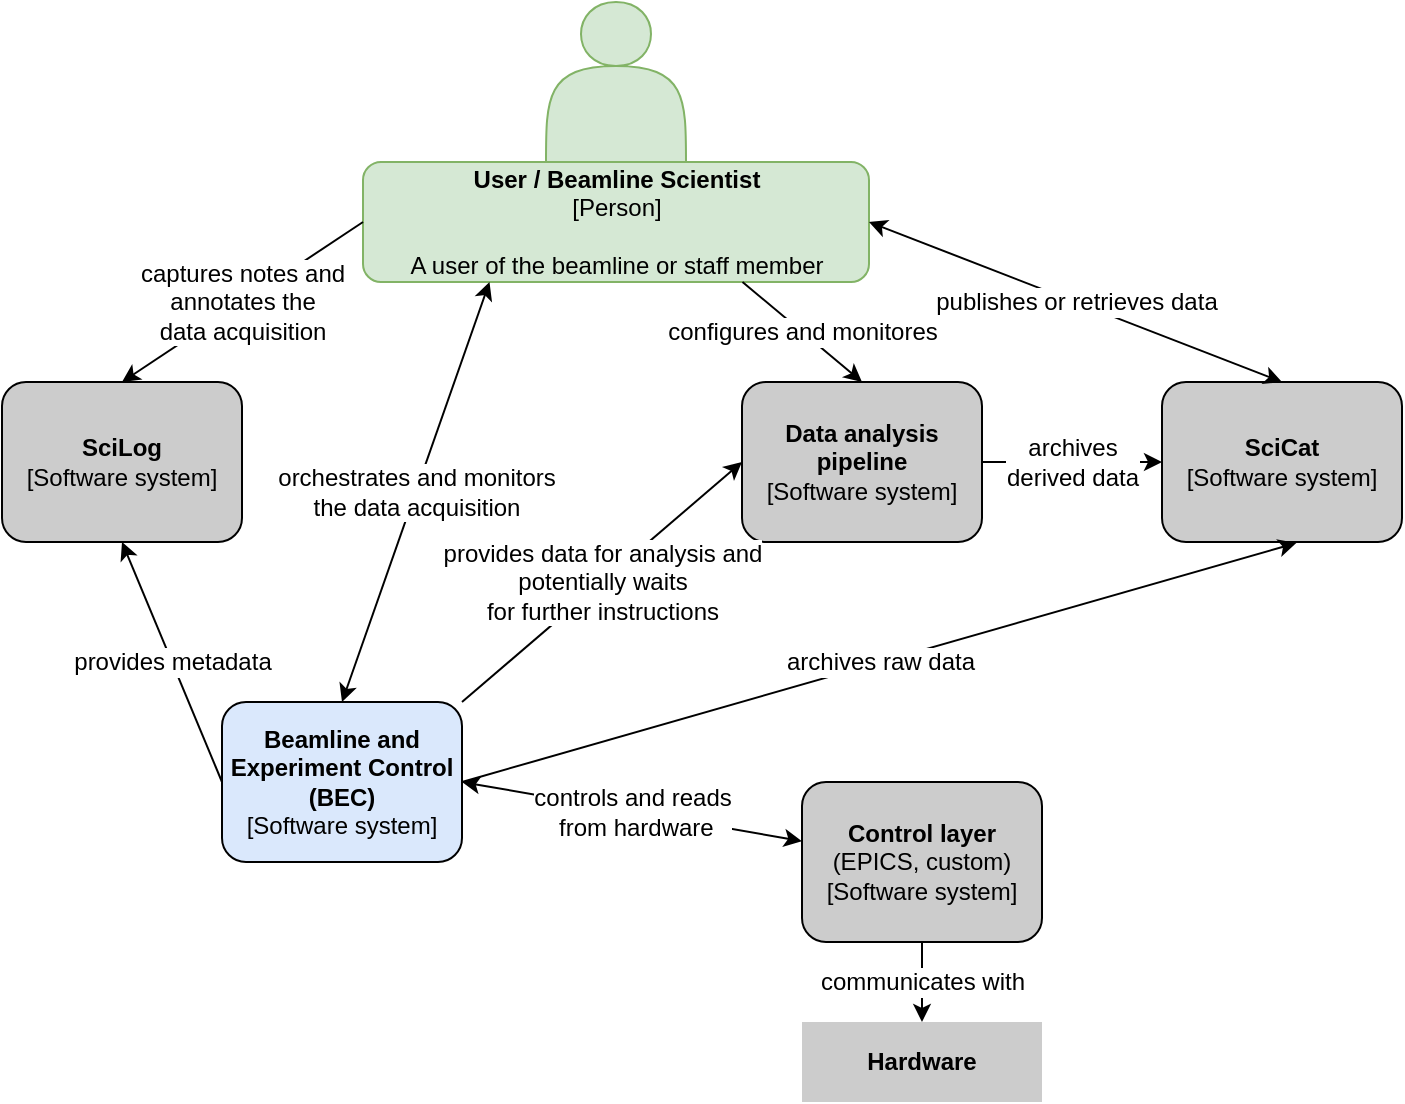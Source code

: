 <mxfile>
    <diagram id="lM8l5Z0Aq0sgoTEFW-dG" name="context">
        <mxGraphModel dx="3702" dy="1450" grid="1" gridSize="10" guides="1" tooltips="1" connect="1" arrows="1" fold="1" page="1" pageScale="1" pageWidth="1169" pageHeight="827" math="0" shadow="0">
            <root>
                <mxCell id="soIy7uyMmyg0S_ZOvgGp-0"/>
                <mxCell id="soIy7uyMmyg0S_ZOvgGp-1" parent="soIy7uyMmyg0S_ZOvgGp-0"/>
                <mxCell id="Qa1HJcxwwkc2IP2ma-TA-1" value="&lt;font style=&quot;font-size: 12px&quot;&gt;&lt;b&gt;Beamline and Experiment Control (BEC)&lt;/b&gt;&lt;br&gt;[Software system]&lt;br&gt;&lt;/font&gt;" style="rounded=1;whiteSpace=wrap;html=1;fontSize=12;fontColor=#000000;strokeColor=default;fillColor=#dae8fc;" vertex="1" parent="soIy7uyMmyg0S_ZOvgGp-1">
                    <mxGeometry x="-800" y="440" width="120" height="80" as="geometry"/>
                </mxCell>
                <mxCell id="Qa1HJcxwwkc2IP2ma-TA-2" value="&lt;b&gt;SciCat&lt;/b&gt;&lt;br&gt;[Software system]" style="rounded=1;whiteSpace=wrap;html=1;fontSize=12;fontColor=#000000;strokeColor=default;fillColor=#CCCCCC;" vertex="1" parent="soIy7uyMmyg0S_ZOvgGp-1">
                    <mxGeometry x="-330" y="280" width="120" height="80" as="geometry"/>
                </mxCell>
                <mxCell id="Qa1HJcxwwkc2IP2ma-TA-3" value="&lt;b&gt;Control layer&lt;/b&gt;&lt;br&gt;(EPICS, custom)&lt;br&gt;[Software system]" style="rounded=1;whiteSpace=wrap;html=1;fontSize=12;fontColor=#000000;strokeColor=default;fillColor=#CCCCCC;" vertex="1" parent="soIy7uyMmyg0S_ZOvgGp-1">
                    <mxGeometry x="-510" y="480" width="120" height="80" as="geometry"/>
                </mxCell>
                <mxCell id="Qa1HJcxwwkc2IP2ma-TA-4" value="&lt;b&gt;Data analysis pipeline&lt;/b&gt;&lt;br&gt;[Software system]" style="rounded=1;whiteSpace=wrap;html=1;fontSize=12;fontColor=#000000;strokeColor=default;fillColor=#CCCCCC;" vertex="1" parent="soIy7uyMmyg0S_ZOvgGp-1">
                    <mxGeometry x="-540" y="280" width="120" height="80" as="geometry"/>
                </mxCell>
                <mxCell id="Qa1HJcxwwkc2IP2ma-TA-6" value="&lt;b&gt;Hardware&lt;/b&gt;" style="shape=ext;double=1;rounded=0;whiteSpace=wrap;html=1;fillColor=#CCCCCC;strokeColor=none;" vertex="1" parent="soIy7uyMmyg0S_ZOvgGp-1">
                    <mxGeometry x="-510" y="600" width="120" height="40" as="geometry"/>
                </mxCell>
                <mxCell id="L2blJlULtsvjEBEQ1zVR-2" value="" style="shape=actor;whiteSpace=wrap;html=1;fontSize=12;strokeColor=#82b366;fillColor=#d5e8d4;" vertex="1" parent="soIy7uyMmyg0S_ZOvgGp-1">
                    <mxGeometry x="-638" y="90" width="70" height="80" as="geometry"/>
                </mxCell>
                <mxCell id="L2blJlULtsvjEBEQ1zVR-3" value="&lt;b&gt;SciLog&lt;/b&gt;&lt;br&gt;[Software system]" style="rounded=1;whiteSpace=wrap;html=1;fontSize=12;fontColor=#000000;strokeColor=default;fillColor=#CCCCCC;" vertex="1" parent="soIy7uyMmyg0S_ZOvgGp-1">
                    <mxGeometry x="-910" y="280" width="120" height="80" as="geometry"/>
                </mxCell>
                <mxCell id="L2blJlULtsvjEBEQ1zVR-4" value="&lt;b&gt;User / Beamline Scientist&lt;/b&gt;&lt;br&gt;&lt;span&gt;[Person]&lt;/span&gt;&lt;br&gt;&lt;br&gt;&lt;span&gt;A user of the beamline or staff member&lt;/span&gt;" style="rounded=1;whiteSpace=wrap;html=1;fontSize=12;strokeColor=#82b366;fillColor=#d5e8d4;" vertex="1" parent="soIy7uyMmyg0S_ZOvgGp-1">
                    <mxGeometry x="-729.5" y="170" width="253" height="60" as="geometry"/>
                </mxCell>
                <mxCell id="L2blJlULtsvjEBEQ1zVR-5" value="" style="endArrow=classic;html=1;fontSize=12;fontColor=#000000;exitX=0;exitY=0.5;exitDx=0;exitDy=0;entryX=0.5;entryY=0;entryDx=0;entryDy=0;" edge="1" parent="soIy7uyMmyg0S_ZOvgGp-1" source="L2blJlULtsvjEBEQ1zVR-4" target="L2blJlULtsvjEBEQ1zVR-3">
                    <mxGeometry relative="1" as="geometry">
                        <mxPoint x="-990" y="220" as="sourcePoint"/>
                        <mxPoint x="-890" y="220" as="targetPoint"/>
                    </mxGeometry>
                </mxCell>
                <mxCell id="L2blJlULtsvjEBEQ1zVR-6" value="captures notes and &lt;br&gt;annotates the &lt;br&gt;data acquisition" style="edgeLabel;resizable=0;html=1;align=center;verticalAlign=middle;fontSize=12;fontColor=#000000;strokeColor=default;fillColor=#CCCCCC;" connectable="0" vertex="1" parent="L2blJlULtsvjEBEQ1zVR-5">
                    <mxGeometry relative="1" as="geometry"/>
                </mxCell>
                <mxCell id="L2blJlULtsvjEBEQ1zVR-7" value="" style="endArrow=classic;html=1;fontSize=12;fontColor=#000000;exitX=0.25;exitY=1;exitDx=0;exitDy=0;entryX=0.5;entryY=0;entryDx=0;entryDy=0;startArrow=classic;startFill=1;" edge="1" parent="soIy7uyMmyg0S_ZOvgGp-1" source="L2blJlULtsvjEBEQ1zVR-4" target="Qa1HJcxwwkc2IP2ma-TA-1">
                    <mxGeometry relative="1" as="geometry">
                        <mxPoint x="-710" y="320" as="sourcePoint"/>
                        <mxPoint x="-610" y="320" as="targetPoint"/>
                    </mxGeometry>
                </mxCell>
                <mxCell id="L2blJlULtsvjEBEQ1zVR-8" value="orchestrates and monitors&lt;br&gt;the data acquisition" style="edgeLabel;resizable=0;html=1;align=center;verticalAlign=middle;fontSize=12;fontColor=#000000;strokeColor=default;fillColor=#CCCCCC;" connectable="0" vertex="1" parent="L2blJlULtsvjEBEQ1zVR-7">
                    <mxGeometry relative="1" as="geometry"/>
                </mxCell>
                <mxCell id="L2blJlULtsvjEBEQ1zVR-9" value="" style="endArrow=classic;html=1;fontSize=12;fontColor=#000000;exitX=1;exitY=0.5;exitDx=0;exitDy=0;entryX=0.56;entryY=1.006;entryDx=0;entryDy=0;entryPerimeter=0;" edge="1" parent="soIy7uyMmyg0S_ZOvgGp-1" source="Qa1HJcxwwkc2IP2ma-TA-1" target="Qa1HJcxwwkc2IP2ma-TA-2">
                    <mxGeometry relative="1" as="geometry">
                        <mxPoint x="-540" y="440" as="sourcePoint"/>
                        <mxPoint x="-440" y="440" as="targetPoint"/>
                    </mxGeometry>
                </mxCell>
                <mxCell id="L2blJlULtsvjEBEQ1zVR-10" value="archives raw data" style="edgeLabel;resizable=0;html=1;align=center;verticalAlign=middle;fontSize=12;fontColor=#000000;strokeColor=default;fillColor=#CCCCCC;" connectable="0" vertex="1" parent="L2blJlULtsvjEBEQ1zVR-9">
                    <mxGeometry relative="1" as="geometry"/>
                </mxCell>
                <mxCell id="L2blJlULtsvjEBEQ1zVR-11" value="" style="endArrow=classic;html=1;fontSize=12;fontColor=#000000;exitX=1;exitY=0.5;exitDx=0;exitDy=0;entryX=0.5;entryY=0;entryDx=0;entryDy=0;strokeColor=default;startArrow=classic;startFill=1;" edge="1" parent="soIy7uyMmyg0S_ZOvgGp-1" source="L2blJlULtsvjEBEQ1zVR-4" target="Qa1HJcxwwkc2IP2ma-TA-2">
                    <mxGeometry relative="1" as="geometry">
                        <mxPoint x="-410" y="220" as="sourcePoint"/>
                        <mxPoint x="-310" y="220" as="targetPoint"/>
                    </mxGeometry>
                </mxCell>
                <mxCell id="L2blJlULtsvjEBEQ1zVR-12" value="publishes or retrieves data" style="edgeLabel;resizable=0;html=1;align=center;verticalAlign=middle;fontSize=12;fontColor=#000000;strokeColor=default;fillColor=#CCCCCC;" connectable="0" vertex="1" parent="L2blJlULtsvjEBEQ1zVR-11">
                    <mxGeometry relative="1" as="geometry"/>
                </mxCell>
                <mxCell id="L2blJlULtsvjEBEQ1zVR-14" value="" style="endArrow=classic;html=1;fontSize=12;fontColor=#000000;strokeColor=default;exitX=0.75;exitY=1;exitDx=0;exitDy=0;entryX=0.5;entryY=0;entryDx=0;entryDy=0;" edge="1" parent="soIy7uyMmyg0S_ZOvgGp-1" source="L2blJlULtsvjEBEQ1zVR-4" target="Qa1HJcxwwkc2IP2ma-TA-4">
                    <mxGeometry relative="1" as="geometry">
                        <mxPoint x="-610" y="270" as="sourcePoint"/>
                        <mxPoint x="-510" y="270" as="targetPoint"/>
                    </mxGeometry>
                </mxCell>
                <mxCell id="L2blJlULtsvjEBEQ1zVR-15" value="configures and monitores" style="edgeLabel;resizable=0;html=1;align=center;verticalAlign=middle;fontSize=12;fontColor=#000000;strokeColor=default;fillColor=#CCCCCC;" connectable="0" vertex="1" parent="L2blJlULtsvjEBEQ1zVR-14">
                    <mxGeometry relative="1" as="geometry"/>
                </mxCell>
                <mxCell id="L2blJlULtsvjEBEQ1zVR-16" value="" style="endArrow=classic;html=1;fontSize=12;fontColor=#000000;strokeColor=default;exitX=1;exitY=0;exitDx=0;exitDy=0;entryX=0;entryY=0.5;entryDx=0;entryDy=0;" edge="1" parent="soIy7uyMmyg0S_ZOvgGp-1" source="Qa1HJcxwwkc2IP2ma-TA-1" target="Qa1HJcxwwkc2IP2ma-TA-4">
                    <mxGeometry relative="1" as="geometry">
                        <mxPoint x="-570" y="460" as="sourcePoint"/>
                        <mxPoint x="-470" y="460" as="targetPoint"/>
                    </mxGeometry>
                </mxCell>
                <mxCell id="L2blJlULtsvjEBEQ1zVR-17" value="provides data for analysis and &lt;br&gt;potentially waits &lt;br&gt;for further instructions" style="edgeLabel;resizable=0;html=1;align=center;verticalAlign=middle;fontSize=12;fontColor=#000000;strokeColor=default;fillColor=#CCCCCC;" connectable="0" vertex="1" parent="L2blJlULtsvjEBEQ1zVR-16">
                    <mxGeometry relative="1" as="geometry"/>
                </mxCell>
                <mxCell id="L2blJlULtsvjEBEQ1zVR-18" value="" style="endArrow=classic;html=1;fontSize=12;fontColor=#000000;strokeColor=default;exitX=1;exitY=0.5;exitDx=0;exitDy=0;entryX=0;entryY=0.5;entryDx=0;entryDy=0;" edge="1" parent="soIy7uyMmyg0S_ZOvgGp-1" source="Qa1HJcxwwkc2IP2ma-TA-4" target="Qa1HJcxwwkc2IP2ma-TA-2">
                    <mxGeometry relative="1" as="geometry">
                        <mxPoint x="-350" y="340" as="sourcePoint"/>
                        <mxPoint x="-250" y="340" as="targetPoint"/>
                    </mxGeometry>
                </mxCell>
                <mxCell id="L2blJlULtsvjEBEQ1zVR-19" value="archives &lt;br&gt;derived data" style="edgeLabel;resizable=0;html=1;align=center;verticalAlign=middle;fontSize=12;fontColor=#000000;strokeColor=default;fillColor=#CCCCCC;" connectable="0" vertex="1" parent="L2blJlULtsvjEBEQ1zVR-18">
                    <mxGeometry relative="1" as="geometry"/>
                </mxCell>
                <mxCell id="L2blJlULtsvjEBEQ1zVR-20" value="" style="endArrow=classic;html=1;fontSize=12;fontColor=#000000;strokeColor=default;exitX=0;exitY=0.5;exitDx=0;exitDy=0;entryX=0.5;entryY=1;entryDx=0;entryDy=0;" edge="1" parent="soIy7uyMmyg0S_ZOvgGp-1" source="Qa1HJcxwwkc2IP2ma-TA-1" target="L2blJlULtsvjEBEQ1zVR-3">
                    <mxGeometry relative="1" as="geometry">
                        <mxPoint x="-950" y="450" as="sourcePoint"/>
                        <mxPoint x="-850" y="450" as="targetPoint"/>
                    </mxGeometry>
                </mxCell>
                <mxCell id="L2blJlULtsvjEBEQ1zVR-21" value="provides metadata" style="edgeLabel;resizable=0;html=1;align=center;verticalAlign=middle;fontSize=12;fontColor=#000000;strokeColor=default;fillColor=#CCCCCC;" connectable="0" vertex="1" parent="L2blJlULtsvjEBEQ1zVR-20">
                    <mxGeometry relative="1" as="geometry"/>
                </mxCell>
                <mxCell id="L2blJlULtsvjEBEQ1zVR-22" value="" style="endArrow=classic;html=1;fontSize=12;fontColor=#000000;strokeColor=default;exitX=1;exitY=0.5;exitDx=0;exitDy=0;startArrow=classic;startFill=1;" edge="1" parent="soIy7uyMmyg0S_ZOvgGp-1" source="Qa1HJcxwwkc2IP2ma-TA-1" target="Qa1HJcxwwkc2IP2ma-TA-3">
                    <mxGeometry relative="1" as="geometry">
                        <mxPoint x="-620" y="560" as="sourcePoint"/>
                        <mxPoint x="-520" y="560" as="targetPoint"/>
                    </mxGeometry>
                </mxCell>
                <mxCell id="L2blJlULtsvjEBEQ1zVR-23" value="controls and reads&lt;br&gt;&amp;nbsp;from hardware" style="edgeLabel;resizable=0;html=1;align=center;verticalAlign=middle;fontSize=12;fontColor=#000000;strokeColor=default;fillColor=#CCCCCC;" connectable="0" vertex="1" parent="L2blJlULtsvjEBEQ1zVR-22">
                    <mxGeometry relative="1" as="geometry"/>
                </mxCell>
                <mxCell id="L2blJlULtsvjEBEQ1zVR-24" value="" style="endArrow=classic;html=1;fontSize=12;fontColor=#000000;strokeColor=default;exitX=0.5;exitY=1;exitDx=0;exitDy=0;entryX=0.5;entryY=0;entryDx=0;entryDy=0;" edge="1" parent="soIy7uyMmyg0S_ZOvgGp-1" source="Qa1HJcxwwkc2IP2ma-TA-3" target="Qa1HJcxwwkc2IP2ma-TA-6">
                    <mxGeometry relative="1" as="geometry">
                        <mxPoint x="-550" y="690" as="sourcePoint"/>
                        <mxPoint x="-450" y="690" as="targetPoint"/>
                    </mxGeometry>
                </mxCell>
                <mxCell id="L2blJlULtsvjEBEQ1zVR-25" value="communicates with" style="edgeLabel;resizable=0;html=1;align=center;verticalAlign=middle;fontSize=12;fontColor=#000000;strokeColor=default;fillColor=#CCCCCC;" connectable="0" vertex="1" parent="L2blJlULtsvjEBEQ1zVR-24">
                    <mxGeometry relative="1" as="geometry"/>
                </mxCell>
            </root>
        </mxGraphModel>
    </diagram>
    <diagram id="qT1iIHJX0hz5MIi0cJ9z" name="BEC_context_hierarchical">
        <mxGraphModel dx="2858" dy="1794" grid="1" gridSize="10" guides="1" tooltips="1" connect="1" arrows="1" fold="1" page="1" pageScale="1" pageWidth="1169" pageHeight="827" math="0" shadow="0">
            <root>
                <mxCell id="EmZ8h03GW6HmeHoaSVR_-0"/>
                <mxCell id="EmZ8h03GW6HmeHoaSVR_-1" parent="EmZ8h03GW6HmeHoaSVR_-0"/>
                <object placeholders="1" c4Name="SciCat" c4Type="Software System" c4Description="Data catalogue and archiving" label="&lt;font style=&quot;font-size: 16px&quot;&gt;&lt;b&gt;%c4Name%&lt;/b&gt;&lt;/font&gt;&lt;div&gt;[%c4Type%]&lt;/div&gt;&lt;br&gt;&lt;div&gt;&lt;font style=&quot;font-size: 11px&quot;&gt;&lt;font color=&quot;#cccccc&quot;&gt;%c4Description%&lt;/font&gt;&lt;/div&gt;" id="3Wr20Qc1C4WOC65CkcuO-0">
                    <mxCell style="rounded=1;whiteSpace=wrap;html=1;labelBackgroundColor=none;fillColor=#8C8496;fontColor=#ffffff;align=center;arcSize=10;strokeColor=#736782;metaEdit=1;resizable=0;points=[[0.25,0,0],[0.5,0,0],[0.75,0,0],[1,0.25,0],[1,0.5,0],[1,0.75,0],[0.75,1,0],[0.5,1,0],[0.25,1,0],[0,0.75,0],[0,0.5,0],[0,0.25,0]];fontSize=12;" parent="EmZ8h03GW6HmeHoaSVR_-1" vertex="1">
                        <mxGeometry x="-297" y="-603" width="240" height="120" as="geometry"/>
                    </mxCell>
                </object>
                <object placeholders="1" c4Name="Control layer" c4Type="Software System" c4Description="EPICS, custom implementations..." label="&lt;font style=&quot;font-size: 16px&quot;&gt;&lt;b&gt;%c4Name%&lt;/b&gt;&lt;/font&gt;&lt;div&gt;[%c4Type%]&lt;/div&gt;&lt;br&gt;&lt;div&gt;&lt;font style=&quot;font-size: 11px&quot;&gt;&lt;font color=&quot;#cccccc&quot;&gt;%c4Description%&lt;/font&gt;&lt;/div&gt;" id="3Wr20Qc1C4WOC65CkcuO-1">
                    <mxCell style="rounded=1;whiteSpace=wrap;html=1;labelBackgroundColor=none;fillColor=#8C8496;fontColor=#ffffff;align=center;arcSize=10;strokeColor=#736782;metaEdit=1;resizable=0;points=[[0.25,0,0],[0.5,0,0],[0.75,0,0],[1,0.25,0],[1,0.5,0],[1,0.75,0],[0.75,1,0],[0.5,1,0],[0.25,1,0],[0,0.75,0],[0,0.5,0],[0,0.25,0]];fontSize=12;" parent="EmZ8h03GW6HmeHoaSVR_-1" vertex="1">
                        <mxGeometry x="-1060" y="-390" width="240" height="120" as="geometry"/>
                    </mxCell>
                </object>
                <object placeholders="1" c4Name="SciLog" c4Type="Software System" c4Description="Electronic logbook" label="&lt;font style=&quot;font-size: 16px&quot;&gt;&lt;b&gt;%c4Name%&lt;/b&gt;&lt;/font&gt;&lt;div&gt;[%c4Type%]&lt;/div&gt;&lt;br&gt;&lt;div&gt;&lt;font style=&quot;font-size: 11px&quot;&gt;&lt;font color=&quot;#cccccc&quot;&gt;%c4Description%&lt;/font&gt;&lt;/div&gt;" id="3Wr20Qc1C4WOC65CkcuO-2">
                    <mxCell style="rounded=1;whiteSpace=wrap;html=1;labelBackgroundColor=none;fillColor=#8C8496;fontColor=#ffffff;align=center;arcSize=10;strokeColor=#736782;metaEdit=1;resizable=0;points=[[0.25,0,0],[0.5,0,0],[0.75,0,0],[1,0.25,0],[1,0.5,0],[1,0.75,0],[0.75,1,0],[0.5,1,0],[0.25,1,0],[0,0.75,0],[0,0.5,0],[0,0.25,0]];fontSize=12;" parent="EmZ8h03GW6HmeHoaSVR_-1" vertex="1">
                        <mxGeometry x="-1060" y="-630" width="240" height="120" as="geometry"/>
                    </mxCell>
                </object>
                <object placeholders="1" c4Name="Beamline and Experiment Control" c4Type="Software System" c4Description="Description of software system." label="&lt;font style=&quot;font-size: 16px&quot;&gt;&lt;b&gt;%c4Name%&lt;/b&gt;&lt;/font&gt;&lt;div&gt;[%c4Type%]&lt;/div&gt;&lt;br&gt;&lt;div&gt;&lt;font style=&quot;font-size: 11px&quot;&gt;&lt;font color=&quot;#cccccc&quot;&gt;%c4Description%&lt;/font&gt;&lt;/div&gt;" id="C_cBAn95Xu7c1vL_3wlW-0">
                    <mxCell style="rounded=1;whiteSpace=wrap;html=1;labelBackgroundColor=none;fillColor=#1061B0;fontColor=#ffffff;align=center;arcSize=10;strokeColor=#0D5091;metaEdit=1;resizable=0;points=[[0.25,0,0],[0.5,0,0],[0.75,0,0],[1,0.25,0],[1,0.5,0],[1,0.75,0],[0.75,1,0],[0.5,1,0],[0.25,1,0],[0,0.75,0],[0,0.5,0],[0,0.25,0]];fontSize=12;" parent="EmZ8h03GW6HmeHoaSVR_-1" vertex="1">
                        <mxGeometry x="-757" y="-540" width="240" height="120" as="geometry"/>
                    </mxCell>
                </object>
                <object placeholders="1" c4Name="Data analysis pipeline" c4Type="Software System" c4Description="Beamline-specific data analysis" label="&lt;font style=&quot;font-size: 16px&quot;&gt;&lt;b&gt;%c4Name%&lt;/b&gt;&lt;/font&gt;&lt;div&gt;[%c4Type%]&lt;/div&gt;&lt;br&gt;&lt;div&gt;&lt;font style=&quot;font-size: 11px&quot;&gt;&lt;font color=&quot;#cccccc&quot;&gt;%c4Description%&lt;/font&gt;&lt;/div&gt;" id="S057VSp6E13ImWze_xYE-0">
                    <mxCell style="rounded=1;whiteSpace=wrap;html=1;labelBackgroundColor=none;fillColor=#8C8496;fontColor=#ffffff;align=center;arcSize=10;strokeColor=#736782;metaEdit=1;resizable=0;points=[[0.25,0,0],[0.5,0,0],[0.75,0,0],[1,0.25,0],[1,0.5,0],[1,0.75,0],[0.75,1,0],[0.5,1,0],[0.25,1,0],[0,0.75,0],[0,0.5,0],[0,0.25,0]];fontSize=12;" parent="EmZ8h03GW6HmeHoaSVR_-1" vertex="1">
                        <mxGeometry x="-297" y="-420" width="240" height="120" as="geometry"/>
                    </mxCell>
                </object>
                <object placeholders="1" c4Type="Relationship" c4Description="archives raw data" label="&lt;div style=&quot;text-align: left&quot;&gt;&lt;div style=&quot;text-align: center&quot;&gt;&lt;b&gt;%c4Description%&lt;/b&gt;&lt;/div&gt;" id="QppMttNxUOkilhc5bnE1-28">
                    <mxCell style="endArrow=blockThin;html=1;fontSize=10;fontColor=#404040;strokeWidth=1;endFill=1;strokeColor=#828282;elbow=vertical;metaEdit=1;endSize=14;startSize=14;jumpStyle=arc;jumpSize=16;rounded=0;edgeStyle=orthogonalEdgeStyle;exitX=1;exitY=0.5;exitDx=0;exitDy=0;exitPerimeter=0;entryX=0;entryY=0.75;entryDx=0;entryDy=0;entryPerimeter=0;" parent="EmZ8h03GW6HmeHoaSVR_-1" source="C_cBAn95Xu7c1vL_3wlW-0" target="3Wr20Qc1C4WOC65CkcuO-0" edge="1">
                        <mxGeometry width="240" relative="1" as="geometry">
                            <mxPoint x="-47" y="-260" as="sourcePoint"/>
                            <mxPoint x="193" y="-260" as="targetPoint"/>
                        </mxGeometry>
                    </mxCell>
                </object>
                <mxCell id="QppMttNxUOkilhc5bnE1-29" value="Legend" style="align=left;fontSize=16;fontStyle=1;strokeColor=none;fillColor=none;fontColor=#4D4D4D;spacingTop=-8;resizable=0;" parent="EmZ8h03GW6HmeHoaSVR_-1" vertex="1">
                    <mxGeometry x="-1140" y="-140" width="180" height="30" as="geometry"/>
                </mxCell>
                <mxCell id="QppMttNxUOkilhc5bnE1-30" value="" style="shape=table;html=1;whiteSpace=wrap;startSize=0;container=1;collapsible=0;childLayout=tableLayout;fillColor=none;align=left;spacingLeft=10;strokeColor=none;rounded=1;arcSize=11;fontColor=#FFFFFF;resizable=0;points=[[0.25,0,0],[0.5,0,0],[0.75,0,0],[1,0.25,0],[1,0.5,0],[1,0.75,0],[0.75,1,0],[0.5,1,0],[0.25,1,0],[0,0.75,0],[0,0.5,0],[0,0.25,0]];fontSize=12;" parent="EmZ8h03GW6HmeHoaSVR_-1" vertex="1">
                    <mxGeometry x="-1140" y="-110" width="180" height="90" as="geometry"/>
                </mxCell>
                <mxCell id="QppMttNxUOkilhc5bnE1-31" value="Person" style="shape=partialRectangle;html=1;whiteSpace=wrap;connectable=0;fillColor=#1E4074;top=0;left=0;bottom=0;right=0;overflow=hidden;pointerEvents=1;align=left;spacingLeft=10;strokeColor=none;fontColor=#FFFFFF;fontSize=12;" parent="QppMttNxUOkilhc5bnE1-30" vertex="1">
                    <mxGeometry width="180" height="30" as="geometry"/>
                </mxCell>
                <mxCell id="QppMttNxUOkilhc5bnE1-32" value="Software System" style="shape=partialRectangle;html=1;whiteSpace=wrap;connectable=0;fillColor=#3162AF;top=0;left=0;bottom=0;right=0;overflow=hidden;pointerEvents=1;align=left;spacingLeft=10;fontColor=#FFFFFF;fontSize=12;strokeColor=#3333FF;" parent="QppMttNxUOkilhc5bnE1-30" vertex="1">
                    <mxGeometry y="30" width="180" height="30" as="geometry"/>
                </mxCell>
                <mxCell id="QppMttNxUOkilhc5bnE1-36" value="External Software System" style="shape=partialRectangle;html=1;whiteSpace=wrap;connectable=0;fillColor=#8B8496;top=0;left=0;bottom=0;right=0;overflow=hidden;pointerEvents=1;align=left;spacingLeft=10;fontColor=#FFFFFF;fontSize=12;strokeColor=#3333FF;" parent="QppMttNxUOkilhc5bnE1-30" vertex="1">
                    <mxGeometry y="60" width="180" height="30" as="geometry"/>
                </mxCell>
                <object placeholders="1" c4Type="Relationship" c4Description="captures notes and&#10;annotates the&#10;data acquisition" label="&lt;div style=&quot;text-align: left&quot;&gt;&lt;div style=&quot;text-align: center&quot;&gt;&lt;b&gt;%c4Description%&lt;/b&gt;&lt;/div&gt;" id="QppMttNxUOkilhc5bnE1-37">
                    <mxCell style="endArrow=blockThin;html=1;fontSize=10;fontColor=#404040;strokeWidth=1;endFill=1;strokeColor=#828282;elbow=vertical;metaEdit=1;endSize=14;startSize=14;jumpStyle=arc;jumpSize=16;rounded=0;edgeStyle=orthogonalEdgeStyle;exitX=0;exitY=0.75;exitDx=0;exitDy=0;exitPerimeter=0;entryX=0.5;entryY=0;entryDx=0;entryDy=0;entryPerimeter=0;" parent="EmZ8h03GW6HmeHoaSVR_-1" source="QppMttNxUOkilhc5bnE1-50" target="3Wr20Qc1C4WOC65CkcuO-2" edge="1">
                        <mxGeometry width="240" relative="1" as="geometry">
                            <mxPoint x="-642" y="-657.5" as="sourcePoint"/>
                            <mxPoint x="-637" y="-470" as="targetPoint"/>
                        </mxGeometry>
                    </mxCell>
                </object>
                <object placeholders="1" c4Type="Relationship" c4Description="provides metadata" label="&lt;div style=&quot;text-align: left&quot;&gt;&lt;div style=&quot;text-align: center&quot;&gt;&lt;b&gt;%c4Description%&lt;/b&gt;&lt;/div&gt;" id="QppMttNxUOkilhc5bnE1-38">
                    <mxCell style="endArrow=blockThin;html=1;fontSize=10;fontColor=#404040;strokeWidth=1;endFill=1;strokeColor=#828282;elbow=vertical;metaEdit=1;endSize=14;startSize=14;jumpStyle=arc;jumpSize=16;rounded=0;edgeStyle=orthogonalEdgeStyle;exitX=0;exitY=0.5;exitDx=0;exitDy=0;exitPerimeter=0;entryX=0.5;entryY=1;entryDx=0;entryDy=0;entryPerimeter=0;" parent="EmZ8h03GW6HmeHoaSVR_-1" source="C_cBAn95Xu7c1vL_3wlW-0" target="3Wr20Qc1C4WOC65CkcuO-2" edge="1">
                        <mxGeometry width="240" relative="1" as="geometry">
                            <mxPoint x="-847" y="-170" as="sourcePoint"/>
                            <mxPoint x="-607" y="-170" as="targetPoint"/>
                        </mxGeometry>
                    </mxCell>
                </object>
                <object placeholders="1" c4Type="Relationship" c4Description="orchestrates and monitors&#10;the data acquisition" label="&lt;div style=&quot;text-align: left&quot;&gt;&lt;div style=&quot;text-align: center&quot;&gt;&lt;b&gt;%c4Description%&lt;/b&gt;&lt;/div&gt;" id="QppMttNxUOkilhc5bnE1-39">
                    <mxCell style="endArrow=blockThin;html=1;fontSize=10;fontColor=#404040;strokeWidth=1;endFill=1;strokeColor=#828282;elbow=vertical;metaEdit=1;endSize=14;startSize=14;jumpStyle=arc;jumpSize=16;rounded=0;edgeStyle=orthogonalEdgeStyle;exitX=0.25;exitY=1;exitDx=0;exitDy=0;exitPerimeter=0;entryX=0.75;entryY=0;entryDx=0;entryDy=0;entryPerimeter=0;" parent="EmZ8h03GW6HmeHoaSVR_-1" source="QppMttNxUOkilhc5bnE1-50" target="C_cBAn95Xu7c1vL_3wlW-0" edge="1">
                        <mxGeometry width="240" relative="1" as="geometry">
                            <mxPoint x="-582" y="-600.0" as="sourcePoint"/>
                            <mxPoint x="-307" y="-490" as="targetPoint"/>
                        </mxGeometry>
                    </mxCell>
                </object>
                <object placeholders="1" c4Type="Relationship" c4Description="provides data for analysis and&#10;potentially waits&#10;for further instructions" label="&lt;div style=&quot;text-align: left&quot;&gt;&lt;div style=&quot;text-align: center&quot;&gt;&lt;b&gt;%c4Description%&lt;/b&gt;&lt;/div&gt;" id="QppMttNxUOkilhc5bnE1-40">
                    <mxCell style="endArrow=blockThin;html=1;fontSize=10;fontColor=#404040;strokeWidth=1;endFill=1;strokeColor=#828282;elbow=vertical;metaEdit=1;endSize=14;startSize=14;jumpStyle=arc;jumpSize=16;rounded=0;edgeStyle=orthogonalEdgeStyle;exitX=0.75;exitY=1;exitDx=0;exitDy=0;exitPerimeter=0;entryX=0;entryY=0.75;entryDx=0;entryDy=0;entryPerimeter=0;" parent="EmZ8h03GW6HmeHoaSVR_-1" source="C_cBAn95Xu7c1vL_3wlW-0" target="S057VSp6E13ImWze_xYE-0" edge="1">
                        <mxGeometry width="240" relative="1" as="geometry">
                            <mxPoint x="-417" y="-140" as="sourcePoint"/>
                            <mxPoint x="-177" y="-140" as="targetPoint"/>
                        </mxGeometry>
                    </mxCell>
                </object>
                <object placeholders="1" c4Type="Relationship" c4Description="controls and reads&#10; from hardware" label="&lt;div style=&quot;text-align: left&quot;&gt;&lt;div style=&quot;text-align: center&quot;&gt;&lt;b&gt;%c4Description%&lt;/b&gt;&lt;/div&gt;" id="QppMttNxUOkilhc5bnE1-41">
                    <mxCell style="endArrow=blockThin;html=1;fontSize=10;fontColor=#404040;strokeWidth=1;endFill=1;strokeColor=#828282;elbow=vertical;metaEdit=1;endSize=14;startSize=14;jumpStyle=arc;jumpSize=16;rounded=0;edgeStyle=orthogonalEdgeStyle;exitX=0.5;exitY=1;exitDx=0;exitDy=0;exitPerimeter=0;entryX=1;entryY=0.25;entryDx=0;entryDy=0;entryPerimeter=0;" parent="EmZ8h03GW6HmeHoaSVR_-1" source="C_cBAn95Xu7c1vL_3wlW-0" target="3Wr20Qc1C4WOC65CkcuO-1" edge="1">
                        <mxGeometry width="240" relative="1" as="geometry">
                            <mxPoint x="-907" y="-210" as="sourcePoint"/>
                            <mxPoint x="-667" y="-210" as="targetPoint"/>
                            <Array as="points">
                                <mxPoint x="-637" y="-360"/>
                            </Array>
                        </mxGeometry>
                    </mxCell>
                </object>
                <object placeholders="1" c4Type="Relationship" c4Description="configures &#10;and monitors" label="&lt;div style=&quot;text-align: left&quot;&gt;&lt;div style=&quot;text-align: center&quot;&gt;&lt;b&gt;%c4Description%&lt;/b&gt;&lt;/div&gt;" id="QppMttNxUOkilhc5bnE1-42">
                    <mxCell style="endArrow=blockThin;html=1;fontSize=10;fontColor=#404040;strokeWidth=1;endFill=1;strokeColor=#828282;elbow=vertical;metaEdit=1;endSize=14;startSize=14;jumpStyle=arc;jumpSize=16;rounded=0;edgeStyle=orthogonalEdgeStyle;exitX=0.75;exitY=1;exitDx=0;exitDy=0;exitPerimeter=0;entryX=0;entryY=0.25;entryDx=0;entryDy=0;entryPerimeter=0;" parent="EmZ8h03GW6HmeHoaSVR_-1" source="QppMttNxUOkilhc5bnE1-50" target="S057VSp6E13ImWze_xYE-0" edge="1">
                        <mxGeometry width="240" relative="1" as="geometry">
                            <mxPoint x="-462" y="-600.0" as="sourcePoint"/>
                            <mxPoint x="-167" y="-570" as="targetPoint"/>
                            <Array as="points">
                                <mxPoint x="-477" y="-390"/>
                            </Array>
                        </mxGeometry>
                    </mxCell>
                </object>
                <object placeholders="1" c4Type="Relationship" c4Description="archives derived data" label="&lt;div style=&quot;text-align: left&quot;&gt;&lt;div style=&quot;text-align: center&quot;&gt;&lt;b&gt;%c4Description%&lt;/b&gt;&lt;/div&gt;" id="QppMttNxUOkilhc5bnE1-43">
                    <mxCell style="endArrow=blockThin;html=1;fontSize=10;fontColor=#404040;strokeWidth=1;endFill=1;strokeColor=#828282;elbow=vertical;metaEdit=1;endSize=14;startSize=14;jumpStyle=arc;jumpSize=16;rounded=0;edgeStyle=orthogonalEdgeStyle;exitX=0.5;exitY=0;exitDx=0;exitDy=0;exitPerimeter=0;entryX=0.5;entryY=1;entryDx=0;entryDy=0;entryPerimeter=0;" parent="EmZ8h03GW6HmeHoaSVR_-1" source="S057VSp6E13ImWze_xYE-0" target="3Wr20Qc1C4WOC65CkcuO-0" edge="1">
                        <mxGeometry width="240" relative="1" as="geometry">
                            <mxPoint x="-213" y="-530" as="sourcePoint"/>
                            <mxPoint x="27" y="-530" as="targetPoint"/>
                        </mxGeometry>
                    </mxCell>
                </object>
                <object placeholders="1" c4Type="Relationship" c4Description="publishes and &#10;retrieves data" label="&lt;div style=&quot;text-align: left&quot;&gt;&lt;div style=&quot;text-align: center&quot;&gt;&lt;b&gt;%c4Description%&lt;/b&gt;&lt;/div&gt;" id="QppMttNxUOkilhc5bnE1-44">
                    <mxCell style="endArrow=blockThin;html=1;fontSize=10;fontColor=#404040;strokeWidth=1;endFill=1;strokeColor=#828282;elbow=vertical;metaEdit=1;endSize=14;startSize=14;jumpStyle=arc;jumpSize=16;rounded=0;edgeStyle=orthogonalEdgeStyle;exitX=1;exitY=0.75;exitDx=0;exitDy=0;exitPerimeter=0;entryX=0;entryY=0.25;entryDx=0;entryDy=0;entryPerimeter=0;" parent="EmZ8h03GW6HmeHoaSVR_-1" source="QppMttNxUOkilhc5bnE1-50" target="3Wr20Qc1C4WOC65CkcuO-0" edge="1">
                        <mxGeometry width="240" relative="1" as="geometry">
                            <mxPoint x="-402" y="-657.5" as="sourcePoint"/>
                            <mxPoint x="-147" y="-670" as="targetPoint"/>
                        </mxGeometry>
                    </mxCell>
                </object>
                <object placeholders="1" c4Type="Relationship" c4Description="communicates with" label="&lt;div style=&quot;text-align: left&quot;&gt;&lt;div style=&quot;text-align: center&quot;&gt;&lt;b&gt;%c4Description%&lt;/b&gt;&lt;/div&gt;" id="QppMttNxUOkilhc5bnE1-45">
                    <mxCell style="endArrow=blockThin;html=1;fontSize=10;fontColor=#404040;strokeWidth=1;endFill=1;strokeColor=#828282;elbow=vertical;metaEdit=1;endSize=14;startSize=14;jumpStyle=arc;jumpSize=16;rounded=0;edgeStyle=orthogonalEdgeStyle;exitX=0.5;exitY=1;exitDx=0;exitDy=0;exitPerimeter=0;entryX=0;entryY=0.5;entryDx=0;entryDy=0;entryPerimeter=0;" parent="EmZ8h03GW6HmeHoaSVR_-1" source="3Wr20Qc1C4WOC65CkcuO-1" target="QppMttNxUOkilhc5bnE1-46" edge="1">
                        <mxGeometry width="240" relative="1" as="geometry">
                            <mxPoint x="-637" y="-30" as="sourcePoint"/>
                            <mxPoint x="-592" as="targetPoint"/>
                        </mxGeometry>
                    </mxCell>
                </object>
                <object placeholders="1" c4Name="SLS and beamline devices" c4Type="Hardware" c4Description="" label="&lt;font style=&quot;font-size: 16px&quot;&gt;&lt;b&gt;%c4Name%&lt;/b&gt;&lt;/font&gt;&lt;div&gt;[%c4Type%]&lt;/div&gt;&lt;br&gt;&lt;div&gt;&lt;font style=&quot;font-size: 11px&quot;&gt;&lt;font color=&quot;#cccccc&quot;&gt;%c4Description%&lt;/font&gt;&lt;/div&gt;" id="QppMttNxUOkilhc5bnE1-46">
                    <mxCell style="rounded=1;whiteSpace=wrap;html=1;labelBackgroundColor=none;fillColor=#8C8496;fontColor=#ffffff;align=center;arcSize=10;strokeColor=#736782;metaEdit=1;resizable=0;points=[[0.25,0,0],[0.5,0,0],[0.75,0,0],[1,0.25,0],[1,0.5,0],[1,0.75,0],[0.75,1,0],[0.5,1,0],[0.25,1,0],[0,0.75,0],[0,0.5,0],[0,0.25,0]];fontSize=12;" parent="EmZ8h03GW6HmeHoaSVR_-1" vertex="1">
                        <mxGeometry x="-757" y="-290" width="240" height="120" as="geometry"/>
                    </mxCell>
                </object>
                <object placeholders="1" c4Type="Relationship" c4Description="controls and reads&#10; from hardware" label="&lt;div style=&quot;text-align: left&quot;&gt;&lt;div style=&quot;text-align: center&quot;&gt;&lt;b&gt;%c4Description%&lt;/b&gt;&lt;/div&gt;" id="QppMttNxUOkilhc5bnE1-48">
                    <mxCell style="endArrow=blockThin;html=1;fontSize=10;fontColor=#404040;strokeWidth=1;endFill=1;strokeColor=#828282;elbow=vertical;metaEdit=1;endSize=14;startSize=14;jumpStyle=arc;jumpSize=16;rounded=0;edgeStyle=orthogonalEdgeStyle;exitX=0.5;exitY=1;exitDx=0;exitDy=0;exitPerimeter=0;entryX=0.5;entryY=0;entryDx=0;entryDy=0;entryPerimeter=0;" parent="EmZ8h03GW6HmeHoaSVR_-1" source="C_cBAn95Xu7c1vL_3wlW-0" target="QppMttNxUOkilhc5bnE1-46" edge="1">
                        <mxGeometry x="0.333" width="240" relative="1" as="geometry">
                            <mxPoint x="-574" y="-290" as="sourcePoint"/>
                            <mxPoint x="-637" y="-290" as="targetPoint"/>
                            <Array as="points"/>
                            <mxPoint as="offset"/>
                        </mxGeometry>
                    </mxCell>
                </object>
                <object placeholders="1" c4Name="Beamline User" c4Type="Person" c4Description="User of the beamline or staff member." label="&lt;font style=&quot;font-size: 16px&quot;&gt;&lt;b&gt;%c4Name%&lt;/b&gt;&lt;/font&gt;&lt;div&gt;[%c4Type%]&lt;/div&gt;&lt;br&gt;&lt;div&gt;&lt;font style=&quot;font-size: 11px&quot;&gt;&lt;font color=&quot;#cccccc&quot;&gt;%c4Description%&lt;/font&gt;&lt;/div&gt;" id="QppMttNxUOkilhc5bnE1-50">
                    <mxCell style="html=1;fontSize=11;dashed=0;whitespace=wrap;fillColor=#083F75;strokeColor=#06315C;fontColor=#ffffff;shape=mxgraph.c4.person2;align=center;metaEdit=1;points=[[0.5,0,0],[1,0.5,0],[1,0.75,0],[0.75,1,0],[0.5,1,0],[0.25,1,0],[0,0.75,0],[0,0.5,0]];resizable=0;" parent="EmZ8h03GW6HmeHoaSVR_-1" vertex="1">
                        <mxGeometry x="-627" y="-790" width="200" height="180" as="geometry"/>
                    </mxCell>
                </object>
            </root>
        </mxGraphModel>
    </diagram>
    <diagram name="BEC_context_user_centric" id="EzrWOxhVeIlZs0kUb1h6">
        <mxGraphModel dx="2689" dy="1697" grid="1" gridSize="10" guides="1" tooltips="1" connect="1" arrows="1" fold="1" page="1" pageScale="1" pageWidth="1169" pageHeight="827" math="0" shadow="0">
            <root>
                <mxCell id="yR3Z416cBr4F1S2p6kLR-0"/>
                <mxCell id="yR3Z416cBr4F1S2p6kLR-1" parent="yR3Z416cBr4F1S2p6kLR-0"/>
                <object placeholders="1" c4Name="SciCat" c4Type="Software System" c4Description="Data catalogue and archiving" label="&lt;font style=&quot;font-size: 16px&quot;&gt;&lt;b&gt;%c4Name%&lt;/b&gt;&lt;/font&gt;&lt;div&gt;[%c4Type%]&lt;/div&gt;&lt;br&gt;&lt;div&gt;&lt;font style=&quot;font-size: 11px&quot;&gt;&lt;font color=&quot;#cccccc&quot;&gt;%c4Description%&lt;/font&gt;&lt;/div&gt;" tags="scicat" id="yR3Z416cBr4F1S2p6kLR-2">
                    <mxCell style="rounded=1;whiteSpace=wrap;html=1;labelBackgroundColor=none;fillColor=#8C8496;fontColor=#ffffff;align=center;arcSize=10;strokeColor=#736782;metaEdit=1;resizable=0;points=[[0.25,0,0],[0.5,0,0],[0.75,0,0],[1,0.25,0],[1,0.5,0],[1,0.75,0],[0.75,1,0],[0.5,1,0],[0.25,1,0],[0,0.75,0],[0,0.5,0],[0,0.25,0]];fontSize=12;" vertex="1" parent="yR3Z416cBr4F1S2p6kLR-1">
                        <mxGeometry x="-390" y="-800" width="240" height="120" as="geometry"/>
                    </mxCell>
                </object>
                <object placeholders="1" c4Name="Control layer" c4Type="Software System" c4Description="EPICS, custom implementations..." label="&lt;font style=&quot;font-size: 16px&quot;&gt;&lt;b&gt;%c4Name%&lt;/b&gt;&lt;/font&gt;&lt;div&gt;[%c4Type%]&lt;/div&gt;&lt;br&gt;&lt;div&gt;&lt;font style=&quot;font-size: 11px&quot;&gt;&lt;font color=&quot;#cccccc&quot;&gt;%c4Description%&lt;/font&gt;&lt;/div&gt;" tags="daq" id="yR3Z416cBr4F1S2p6kLR-3">
                    <mxCell style="rounded=1;whiteSpace=wrap;html=1;labelBackgroundColor=none;fillColor=#8C8496;fontColor=#ffffff;align=center;arcSize=10;strokeColor=#736782;metaEdit=1;resizable=0;points=[[0.25,0,0],[0.5,0,0],[0.75,0,0],[1,0.25,0],[1,0.5,0],[1,0.75,0],[0.75,1,0],[0.5,1,0],[0.25,1,0],[0,0.75,0],[0,0.5,0],[0,0.25,0]];fontSize=12;" vertex="1" parent="yR3Z416cBr4F1S2p6kLR-1">
                        <mxGeometry x="-890" y="-270" width="240" height="120" as="geometry"/>
                    </mxCell>
                </object>
                <object placeholders="1" c4Name="SciLog" c4Type="Software System" c4Description="Electronic logbook" label="&lt;font style=&quot;font-size: 16px&quot;&gt;&lt;b&gt;%c4Name%&lt;/b&gt;&lt;/font&gt;&lt;div&gt;[%c4Type%]&lt;/div&gt;&lt;br&gt;&lt;div&gt;&lt;font style=&quot;font-size: 11px&quot;&gt;&lt;font color=&quot;#cccccc&quot;&gt;%c4Description%&lt;/font&gt;&lt;/div&gt;" tags="scilog" id="yR3Z416cBr4F1S2p6kLR-4">
                    <mxCell style="rounded=1;whiteSpace=wrap;html=1;labelBackgroundColor=none;fillColor=#8C8496;fontColor=#ffffff;align=center;arcSize=10;strokeColor=#736782;metaEdit=1;resizable=0;points=[[0.25,0,0],[0.5,0,0],[0.75,0,0],[1,0.25,0],[1,0.5,0],[1,0.75,0],[0.75,1,0],[0.5,1,0],[0.25,1,0],[0,0.75,0],[0,0.5,0],[0,0.25,0]];fontSize=12;" vertex="1" parent="yR3Z416cBr4F1S2p6kLR-1">
                        <mxGeometry x="-1000" y="-800" width="240" height="120" as="geometry"/>
                    </mxCell>
                </object>
                <object placeholders="1" c4Name="Beamline and Experiment Control" c4Type="Software System" c4Description="Description of software system." label="&lt;font style=&quot;font-size: 16px&quot;&gt;&lt;b&gt;%c4Name%&lt;/b&gt;&lt;/font&gt;&lt;div&gt;[%c4Type%]&lt;/div&gt;&lt;br&gt;&lt;div&gt;&lt;font style=&quot;font-size: 11px&quot;&gt;&lt;font color=&quot;#cccccc&quot;&gt;%c4Description%&lt;/font&gt;&lt;/div&gt;" id="yR3Z416cBr4F1S2p6kLR-5">
                    <mxCell style="rounded=1;whiteSpace=wrap;html=1;labelBackgroundColor=none;fillColor=#1061B0;fontColor=#ffffff;align=center;arcSize=10;strokeColor=#0D5091;metaEdit=1;resizable=0;points=[[0.25,0,0],[0.5,0,0],[0.75,0,0],[1,0.25,0],[1,0.5,0],[1,0.75,0],[0.75,1,0],[0.5,1,0],[0.25,1,0],[0,0.75,0],[0,0.5,0],[0,0.25,0]];fontSize=12;" vertex="1" parent="yR3Z416cBr4F1S2p6kLR-1">
                        <mxGeometry x="-1110" y="-490" width="240" height="120" as="geometry"/>
                    </mxCell>
                </object>
                <object placeholders="1" c4Name="Data analysis pipeline" c4Type="Software System" c4Description="Beamline-specific data analysis" label="&lt;font style=&quot;font-size: 16px&quot;&gt;&lt;b&gt;%c4Name%&lt;/b&gt;&lt;/font&gt;&lt;div&gt;[%c4Type%]&lt;/div&gt;&lt;br&gt;&lt;div&gt;&lt;font style=&quot;font-size: 11px&quot;&gt;&lt;font color=&quot;#cccccc&quot;&gt;%c4Description%&lt;/font&gt;&lt;/div&gt;" tags="data_analysis" id="yR3Z416cBr4F1S2p6kLR-6">
                    <mxCell style="rounded=1;whiteSpace=wrap;html=1;labelBackgroundColor=none;fillColor=#8C8496;fontColor=#ffffff;align=center;arcSize=10;strokeColor=#736782;metaEdit=1;resizable=0;points=[[0.25,0,0],[0.5,0,0],[0.75,0,0],[1,0.25,0],[1,0.5,0],[1,0.75,0],[0.75,1,0],[0.5,1,0],[0.25,1,0],[0,0.75,0],[0,0.5,0],[0,0.25,0]];fontSize=12;treeMoving=0;comic=0;noLabel=0;" vertex="1" parent="yR3Z416cBr4F1S2p6kLR-1">
                        <mxGeometry x="-330" y="-490" width="240" height="120" as="geometry"/>
                    </mxCell>
                </object>
                <object placeholders="1" c4Type="Relationship" c4Description="archives raw data" label="&lt;div style=&quot;text-align: left&quot;&gt;&lt;div style=&quot;text-align: center&quot;&gt;&lt;b&gt;%c4Description%&lt;/b&gt;&lt;/div&gt;" tags="scicat" id="yR3Z416cBr4F1S2p6kLR-7">
                    <mxCell style="endArrow=blockThin;html=1;fontSize=10;fontColor=#404040;strokeWidth=1;endFill=1;strokeColor=#828282;elbow=vertical;metaEdit=1;endSize=14;startSize=14;jumpStyle=arc;jumpSize=16;rounded=0;edgeStyle=orthogonalEdgeStyle;exitX=0.5;exitY=0;exitDx=0;exitDy=0;exitPerimeter=0;entryX=0;entryY=0.75;entryDx=0;entryDy=0;entryPerimeter=0;" edge="1" parent="yR3Z416cBr4F1S2p6kLR-1" source="yR3Z416cBr4F1S2p6kLR-5" target="yR3Z416cBr4F1S2p6kLR-2">
                        <mxGeometry width="240" relative="1" as="geometry">
                            <mxPoint x="-47" y="-260" as="sourcePoint"/>
                            <mxPoint x="193" y="-260" as="targetPoint"/>
                            <Array as="points">
                                <mxPoint x="-990" y="-650"/>
                                <mxPoint x="-510" y="-650"/>
                                <mxPoint x="-510" y="-710"/>
                            </Array>
                        </mxGeometry>
                    </mxCell>
                </object>
                <mxCell id="yR3Z416cBr4F1S2p6kLR-8" value="Legend" style="align=left;fontSize=16;fontStyle=1;strokeColor=none;fillColor=none;fontColor=#4D4D4D;spacingTop=-8;resizable=0;" vertex="1" parent="yR3Z416cBr4F1S2p6kLR-1">
                    <mxGeometry x="-1140" y="-140" width="180" height="30" as="geometry"/>
                </mxCell>
                <mxCell id="yR3Z416cBr4F1S2p6kLR-9" value="" style="shape=table;html=1;whiteSpace=wrap;startSize=0;container=1;collapsible=0;childLayout=tableLayout;fillColor=none;align=left;spacingLeft=10;strokeColor=none;rounded=1;arcSize=11;fontColor=#FFFFFF;resizable=0;points=[[0.25,0,0],[0.5,0,0],[0.75,0,0],[1,0.25,0],[1,0.5,0],[1,0.75,0],[0.75,1,0],[0.5,1,0],[0.25,1,0],[0,0.75,0],[0,0.5,0],[0,0.25,0]];fontSize=12;" vertex="1" parent="yR3Z416cBr4F1S2p6kLR-1">
                    <mxGeometry x="-1140" y="-110" width="180" height="90" as="geometry"/>
                </mxCell>
                <mxCell id="yR3Z416cBr4F1S2p6kLR-10" value="Person" style="shape=partialRectangle;html=1;whiteSpace=wrap;connectable=0;fillColor=#1E4074;top=0;left=0;bottom=0;right=0;overflow=hidden;pointerEvents=1;align=left;spacingLeft=10;strokeColor=none;fontColor=#FFFFFF;fontSize=12;" vertex="1" parent="yR3Z416cBr4F1S2p6kLR-9">
                    <mxGeometry width="180" height="30" as="geometry"/>
                </mxCell>
                <mxCell id="yR3Z416cBr4F1S2p6kLR-11" value="Software System" style="shape=partialRectangle;html=1;whiteSpace=wrap;connectable=0;fillColor=#3162AF;top=0;left=0;bottom=0;right=0;overflow=hidden;pointerEvents=1;align=left;spacingLeft=10;fontColor=#FFFFFF;fontSize=12;strokeColor=#3333FF;" vertex="1" parent="yR3Z416cBr4F1S2p6kLR-9">
                    <mxGeometry y="30" width="180" height="30" as="geometry"/>
                </mxCell>
                <mxCell id="yR3Z416cBr4F1S2p6kLR-12" value="External Software System" style="shape=partialRectangle;html=1;whiteSpace=wrap;connectable=0;fillColor=#8B8496;top=0;left=0;bottom=0;right=0;overflow=hidden;pointerEvents=1;align=left;spacingLeft=10;fontColor=#FFFFFF;fontSize=12;strokeColor=#3333FF;" vertex="1" parent="yR3Z416cBr4F1S2p6kLR-9">
                    <mxGeometry y="60" width="180" height="30" as="geometry"/>
                </mxCell>
                <object placeholders="1" c4Type="Relationship" c4Description="captures notes and&#10;annotates the&#10;data acquisition" label="&lt;div style=&quot;text-align: left&quot;&gt;&lt;div style=&quot;text-align: center&quot;&gt;&lt;b&gt;%c4Description%&lt;/b&gt;&lt;/div&gt;" tags="scilog" id="yR3Z416cBr4F1S2p6kLR-13">
                    <mxCell style="endArrow=blockThin;html=1;fontSize=10;fontColor=#404040;strokeWidth=1;endFill=1;strokeColor=#828282;elbow=vertical;metaEdit=1;endSize=14;startSize=14;jumpStyle=arc;jumpSize=16;rounded=0;edgeStyle=orthogonalEdgeStyle;exitX=0.5;exitY=0;exitDx=0;exitDy=0;exitPerimeter=0;entryX=1;entryY=0.5;entryDx=0;entryDy=0;entryPerimeter=0;" edge="1" parent="yR3Z416cBr4F1S2p6kLR-1" source="yR3Z416cBr4F1S2p6kLR-24" target="yR3Z416cBr4F1S2p6kLR-4">
                        <mxGeometry width="240" relative="1" as="geometry">
                            <mxPoint x="-642" y="-657.5" as="sourcePoint"/>
                            <mxPoint x="-637" y="-470" as="targetPoint"/>
                        </mxGeometry>
                    </mxCell>
                </object>
                <object placeholders="1" c4Type="Relationship" c4Description="provides metadata" label="&lt;div style=&quot;text-align: left&quot;&gt;&lt;div style=&quot;text-align: center&quot;&gt;&lt;b&gt;%c4Description%&lt;/b&gt;&lt;/div&gt;" tags="scilog" id="yR3Z416cBr4F1S2p6kLR-14">
                    <mxCell style="endArrow=blockThin;html=1;fontSize=10;fontColor=#404040;strokeWidth=1;endFill=1;strokeColor=#828282;elbow=vertical;metaEdit=1;endSize=14;startSize=14;jumpStyle=arc;jumpSize=16;rounded=0;edgeStyle=orthogonalEdgeStyle;exitX=0.25;exitY=0;exitDx=0;exitDy=0;exitPerimeter=0;entryX=0;entryY=0.5;entryDx=0;entryDy=0;entryPerimeter=0;" edge="1" parent="yR3Z416cBr4F1S2p6kLR-1" source="yR3Z416cBr4F1S2p6kLR-5" target="yR3Z416cBr4F1S2p6kLR-4">
                        <mxGeometry width="240" relative="1" as="geometry">
                            <mxPoint x="-847" y="-170" as="sourcePoint"/>
                            <mxPoint x="-607" y="-170" as="targetPoint"/>
                        </mxGeometry>
                    </mxCell>
                </object>
                <object placeholders="1" c4Type="Relationship" c4Description="orchestrates and monitors&#10;the data acquisition" label="&lt;div style=&quot;text-align: left&quot;&gt;&lt;div style=&quot;text-align: center&quot;&gt;&lt;b&gt;%c4Description%&lt;/b&gt;&lt;/div&gt;" id="yR3Z416cBr4F1S2p6kLR-15">
                    <mxCell style="endArrow=blockThin;html=1;fontSize=10;fontColor=#404040;strokeWidth=1;endFill=1;strokeColor=#828282;elbow=vertical;metaEdit=1;endSize=14;startSize=14;jumpStyle=arc;jumpSize=16;rounded=0;edgeStyle=orthogonalEdgeStyle;exitX=0;exitY=0.5;exitDx=0;exitDy=0;exitPerimeter=0;entryX=0.75;entryY=0;entryDx=0;entryDy=0;entryPerimeter=0;" edge="1" parent="yR3Z416cBr4F1S2p6kLR-1" source="yR3Z416cBr4F1S2p6kLR-24" target="yR3Z416cBr4F1S2p6kLR-5">
                        <mxGeometry width="240" relative="1" as="geometry">
                            <mxPoint x="-582" y="-600.0" as="sourcePoint"/>
                            <mxPoint x="-307" y="-490" as="targetPoint"/>
                        </mxGeometry>
                    </mxCell>
                </object>
                <object placeholders="1" c4Type="Relationship" c4Description="provides data for analysis and&#10;potentially waits&#10;for further instructions" label="&lt;div style=&quot;text-align: left&quot;&gt;&lt;div style=&quot;text-align: center&quot;&gt;&lt;b&gt;%c4Description%&lt;/b&gt;&lt;/div&gt;" tags="data_analysis" id="yR3Z416cBr4F1S2p6kLR-16">
                    <mxCell style="endArrow=blockThin;html=1;fontSize=10;fontColor=#404040;strokeWidth=1;endFill=1;strokeColor=#828282;elbow=vertical;metaEdit=1;endSize=14;startSize=14;jumpStyle=arc;jumpSize=16;rounded=0;edgeStyle=orthogonalEdgeStyle;exitX=1;exitY=0.75;exitDx=0;exitDy=0;exitPerimeter=0;entryX=0;entryY=0.75;entryDx=0;entryDy=0;entryPerimeter=0;" edge="1" parent="yR3Z416cBr4F1S2p6kLR-1" source="yR3Z416cBr4F1S2p6kLR-5" target="yR3Z416cBr4F1S2p6kLR-6">
                        <mxGeometry width="240" relative="1" as="geometry">
                            <mxPoint x="-417" y="-140" as="sourcePoint"/>
                            <mxPoint x="-177" y="-140" as="targetPoint"/>
                        </mxGeometry>
                    </mxCell>
                </object>
                <object placeholders="1" c4Type="Relationship" c4Description="controls and reads&#10; from hardware" label="&lt;div style=&quot;text-align: left&quot;&gt;&lt;div style=&quot;text-align: center&quot;&gt;&lt;b&gt;%c4Description%&lt;/b&gt;&lt;/div&gt;" tags="daq" id="yR3Z416cBr4F1S2p6kLR-17">
                    <mxCell style="endArrow=blockThin;html=1;fontSize=10;fontColor=#404040;strokeWidth=1;endFill=1;strokeColor=#828282;elbow=vertical;metaEdit=1;endSize=14;startSize=14;jumpStyle=arc;jumpSize=16;rounded=0;edgeStyle=orthogonalEdgeStyle;exitX=0.25;exitY=1;exitDx=0;exitDy=0;exitPerimeter=0;entryX=0;entryY=0.5;entryDx=0;entryDy=0;entryPerimeter=0;" edge="1" parent="yR3Z416cBr4F1S2p6kLR-1" source="yR3Z416cBr4F1S2p6kLR-5" target="yR3Z416cBr4F1S2p6kLR-3">
                        <mxGeometry width="240" relative="1" as="geometry">
                            <mxPoint x="-907" y="-210" as="sourcePoint"/>
                            <mxPoint x="-667" y="-210" as="targetPoint"/>
                            <Array as="points">
                                <mxPoint x="-1020" y="-210"/>
                            </Array>
                        </mxGeometry>
                    </mxCell>
                </object>
                <object placeholders="1" c4Type="Relationship" c4Description="configures &#10;and monitors" label="&lt;div style=&quot;text-align: left&quot;&gt;&lt;div style=&quot;text-align: center&quot;&gt;&lt;b&gt;%c4Description%&lt;/b&gt;&lt;/div&gt;" id="yR3Z416cBr4F1S2p6kLR-18">
                    <mxCell style="endArrow=blockThin;html=1;fontSize=10;fontColor=#404040;strokeWidth=1;endFill=1;strokeColor=#828282;elbow=vertical;metaEdit=1;endSize=14;startSize=14;jumpStyle=arc;jumpSize=16;rounded=0;edgeStyle=orthogonalEdgeStyle;exitX=1;exitY=0.75;exitDx=0;exitDy=0;exitPerimeter=0;entryX=0;entryY=0.25;entryDx=0;entryDy=0;entryPerimeter=0;" edge="1" parent="yR3Z416cBr4F1S2p6kLR-1" source="yR3Z416cBr4F1S2p6kLR-24" target="yR3Z416cBr4F1S2p6kLR-6">
                        <mxGeometry width="240" relative="1" as="geometry">
                            <mxPoint x="-462" y="-600.0" as="sourcePoint"/>
                            <mxPoint x="-167" y="-570" as="targetPoint"/>
                            <Array as="points">
                                <mxPoint x="-510" y="-460"/>
                            </Array>
                        </mxGeometry>
                    </mxCell>
                </object>
                <object placeholders="1" c4Type="Relationship" c4Description="archives derived data" label="&lt;div style=&quot;text-align: left&quot;&gt;&lt;div style=&quot;text-align: center&quot;&gt;&lt;b&gt;%c4Description%&lt;/b&gt;&lt;/div&gt;" tags="data_analysis" id="yR3Z416cBr4F1S2p6kLR-19">
                    <mxCell style="endArrow=blockThin;html=1;fontSize=10;fontColor=#404040;strokeWidth=1;endFill=1;strokeColor=#828282;elbow=vertical;metaEdit=1;endSize=14;startSize=14;jumpStyle=arc;jumpSize=16;rounded=0;edgeStyle=orthogonalEdgeStyle;exitX=0.5;exitY=0;exitDx=0;exitDy=0;exitPerimeter=0;entryX=0.75;entryY=1;entryDx=0;entryDy=0;entryPerimeter=0;" edge="1" parent="yR3Z416cBr4F1S2p6kLR-1" source="yR3Z416cBr4F1S2p6kLR-6" target="yR3Z416cBr4F1S2p6kLR-2">
                        <mxGeometry width="240" relative="1" as="geometry">
                            <mxPoint x="-213" y="-530" as="sourcePoint"/>
                            <mxPoint x="27" y="-530" as="targetPoint"/>
                        </mxGeometry>
                    </mxCell>
                </object>
                <object placeholders="1" c4Type="Relationship" c4Description="publishes and &#10;retrieves data" label="&lt;div style=&quot;text-align: left&quot;&gt;&lt;div style=&quot;text-align: center&quot;&gt;&lt;b&gt;%c4Description%&lt;/b&gt;&lt;/div&gt;" tags="scicat" id="yR3Z416cBr4F1S2p6kLR-20">
                    <mxCell style="endArrow=blockThin;html=1;fontSize=10;fontColor=#404040;strokeWidth=1;endFill=1;strokeColor=#828282;elbow=vertical;metaEdit=1;endSize=14;startSize=14;jumpStyle=arc;jumpSize=16;rounded=0;edgeStyle=orthogonalEdgeStyle;exitX=1;exitY=0.5;exitDx=0;exitDy=0;exitPerimeter=0;entryX=0.25;entryY=1;entryDx=0;entryDy=0;entryPerimeter=0;" edge="1" parent="yR3Z416cBr4F1S2p6kLR-1" source="yR3Z416cBr4F1S2p6kLR-24" target="yR3Z416cBr4F1S2p6kLR-2">
                        <mxGeometry width="240" relative="1" as="geometry">
                            <mxPoint x="-402" y="-657.5" as="sourcePoint"/>
                            <mxPoint x="-147" y="-670" as="targetPoint"/>
                            <Array as="points">
                                <mxPoint x="-330" y="-520"/>
                            </Array>
                        </mxGeometry>
                    </mxCell>
                </object>
                <object placeholders="1" c4Type="Relationship" c4Description="communicates with" label="&lt;div style=&quot;text-align: left&quot;&gt;&lt;div style=&quot;text-align: center&quot;&gt;&lt;b&gt;%c4Description%&lt;/b&gt;&lt;/div&gt;" tags="daq" id="yR3Z416cBr4F1S2p6kLR-21">
                    <mxCell style="endArrow=blockThin;html=1;fontSize=10;fontColor=#404040;strokeWidth=1;endFill=1;strokeColor=#828282;elbow=vertical;metaEdit=1;endSize=14;startSize=14;jumpStyle=arc;jumpSize=16;rounded=0;edgeStyle=orthogonalEdgeStyle;exitX=0.5;exitY=1;exitDx=0;exitDy=0;exitPerimeter=0;entryX=0.5;entryY=1;entryDx=0;entryDy=0;entryPerimeter=0;" edge="1" parent="yR3Z416cBr4F1S2p6kLR-1" source="yR3Z416cBr4F1S2p6kLR-3" target="yR3Z416cBr4F1S2p6kLR-22">
                        <mxGeometry width="240" relative="1" as="geometry">
                            <mxPoint x="-587" y="-30" as="sourcePoint"/>
                            <mxPoint x="-542" as="targetPoint"/>
                            <Array as="points">
                                <mxPoint x="-770" y="-120"/>
                                <mxPoint x="-440" y="-120"/>
                            </Array>
                        </mxGeometry>
                    </mxCell>
                </object>
                <object placeholders="1" c4Name="SLS and beamline devices" c4Type="Hardware" c4Description="" label="&lt;font style=&quot;font-size: 16px&quot;&gt;&lt;b&gt;%c4Name%&lt;/b&gt;&lt;/font&gt;&lt;div&gt;[%c4Type%]&lt;/div&gt;&lt;br&gt;&lt;div&gt;&lt;font style=&quot;font-size: 11px&quot;&gt;&lt;font color=&quot;#cccccc&quot;&gt;%c4Description%&lt;/font&gt;&lt;/div&gt;" tags="daq" id="yR3Z416cBr4F1S2p6kLR-22">
                    <mxCell style="rounded=1;whiteSpace=wrap;html=1;labelBackgroundColor=none;fillColor=#8C8496;fontColor=#ffffff;align=center;arcSize=10;strokeColor=#736782;metaEdit=1;resizable=0;points=[[0.25,0,0],[0.5,0,0],[0.75,0,0],[1,0.25,0],[1,0.5,0],[1,0.75,0],[0.75,1,0],[0.5,1,0],[0.25,1,0],[0,0.75,0],[0,0.5,0],[0,0.25,0]];fontSize=12;" vertex="1" parent="yR3Z416cBr4F1S2p6kLR-1">
                        <mxGeometry x="-560" y="-270" width="240" height="120" as="geometry"/>
                    </mxCell>
                </object>
                <object placeholders="1" c4Type="Relationship" c4Description="controls and reads&#10; from hardware" label="&lt;div style=&quot;text-align: left&quot;&gt;&lt;div style=&quot;text-align: center&quot;&gt;&lt;b&gt;%c4Description%&lt;/b&gt;&lt;/div&gt;" tags="daq" id="yR3Z416cBr4F1S2p6kLR-23">
                    <mxCell style="endArrow=blockThin;html=1;fontSize=10;fontColor=#404040;strokeWidth=1;endFill=1;strokeColor=#828282;elbow=vertical;metaEdit=1;endSize=14;startSize=14;jumpStyle=arc;jumpSize=16;rounded=0;edgeStyle=orthogonalEdgeStyle;exitX=0.5;exitY=1;exitDx=0;exitDy=0;exitPerimeter=0;entryX=0.5;entryY=0;entryDx=0;entryDy=0;entryPerimeter=0;" edge="1" parent="yR3Z416cBr4F1S2p6kLR-1" source="yR3Z416cBr4F1S2p6kLR-5" target="yR3Z416cBr4F1S2p6kLR-22">
                        <mxGeometry x="0.333" width="240" relative="1" as="geometry">
                            <mxPoint x="-574" y="-290" as="sourcePoint"/>
                            <mxPoint x="-637" y="-290" as="targetPoint"/>
                            <Array as="points">
                                <mxPoint x="-940" y="-290"/>
                                <mxPoint x="-490" y="-290"/>
                            </Array>
                            <mxPoint as="offset"/>
                        </mxGeometry>
                    </mxCell>
                </object>
                <object placeholders="1" c4Name="Beamline User" c4Type="Person" c4Description="User of the beamline or staff member." label="&lt;font style=&quot;font-size: 16px&quot;&gt;&lt;b&gt;%c4Name%&lt;/b&gt;&lt;/font&gt;&lt;div&gt;[%c4Type%]&lt;/div&gt;&lt;br&gt;&lt;div&gt;&lt;font style=&quot;font-size: 11px&quot;&gt;&lt;font color=&quot;#cccccc&quot;&gt;%c4Description%&lt;/font&gt;&lt;/div&gt;" id="yR3Z416cBr4F1S2p6kLR-24">
                    <mxCell style="html=1;fontSize=11;dashed=0;whitespace=wrap;fillColor=#083F75;strokeColor=#06315C;fontColor=#ffffff;shape=mxgraph.c4.person2;align=center;metaEdit=1;points=[[0.5,0,0],[1,0.5,0],[1,0.75,0],[0.75,1,0],[0.5,1,0],[0.25,1,0],[0,0.75,0],[0,0.5,0]];resizable=0;" vertex="1" parent="yR3Z416cBr4F1S2p6kLR-1">
                        <mxGeometry x="-710" y="-610" width="200" height="180" as="geometry"/>
                    </mxCell>
                </object>
            </root>
        </mxGraphModel>
    </diagram>
    <diagram name="c4_container" id="wP8HlV29nq64L-OlTw3e">
        <mxGraphModel dx="3933" dy="3236" grid="1" gridSize="10" guides="1" tooltips="1" connect="1" arrows="1" fold="1" page="1" pageScale="1" pageWidth="1169" pageHeight="827" math="0" shadow="0">
            <root>
                <mxCell id="gJrdK7oEUoKDtpth9bzM-0"/>
                <mxCell id="gJrdK7oEUoKDtpth9bzM-1" parent="gJrdK7oEUoKDtpth9bzM-0"/>
                <object placeholders="1" c4Name="SciCat" c4Type="Software System" c4Description="Data catalogue and archiving" label="&lt;font style=&quot;font-size: 16px&quot;&gt;&lt;b&gt;%c4Name%&lt;/b&gt;&lt;/font&gt;&lt;div&gt;[%c4Type%]&lt;/div&gt;&lt;br&gt;&lt;div&gt;&lt;font style=&quot;font-size: 11px&quot;&gt;&lt;font color=&quot;#cccccc&quot;&gt;%c4Description%&lt;/font&gt;&lt;/div&gt;" id="gJrdK7oEUoKDtpth9bzM-2">
                    <mxCell style="rounded=1;whiteSpace=wrap;html=1;labelBackgroundColor=none;fillColor=#8C8496;fontColor=#ffffff;align=center;arcSize=10;strokeColor=#736782;metaEdit=1;resizable=0;points=[[0.25,0,0],[0.5,0,0],[0.75,0,0],[1,0.25,0],[1,0.5,0],[1,0.75,0],[0.75,1,0],[0.5,1,0],[0.25,1,0],[0,0.75,0],[0,0.5,0],[0,0.25,0]];fontSize=12;" vertex="1" parent="gJrdK7oEUoKDtpth9bzM-1">
                        <mxGeometry x="710" y="-1220" width="240" height="120" as="geometry"/>
                    </mxCell>
                </object>
                <object placeholders="1" c4Name="Control layer" c4Type="Software System" c4Description="EPICS, custom implementations..." label="&lt;font style=&quot;font-size: 16px&quot;&gt;&lt;b&gt;%c4Name%&lt;/b&gt;&lt;/font&gt;&lt;div&gt;[%c4Type%]&lt;/div&gt;&lt;br&gt;&lt;div&gt;&lt;font style=&quot;font-size: 11px&quot;&gt;&lt;font color=&quot;#cccccc&quot;&gt;%c4Description%&lt;/font&gt;&lt;/div&gt;" id="gJrdK7oEUoKDtpth9bzM-3">
                    <mxCell style="rounded=1;whiteSpace=wrap;html=1;labelBackgroundColor=none;fillColor=#8C8496;fontColor=#ffffff;align=center;arcSize=10;strokeColor=#736782;metaEdit=1;resizable=0;points=[[0.25,0,0],[0.5,0,0],[0.75,0,0],[1,0.25,0],[1,0.5,0],[1,0.75,0],[0.75,1,0],[0.5,1,0],[0.25,1,0],[0,0.75,0],[0,0.5,0],[0,0.25,0]];fontSize=12;" vertex="1" parent="gJrdK7oEUoKDtpth9bzM-1">
                        <mxGeometry x="-540" y="-382" width="240" height="120" as="geometry"/>
                    </mxCell>
                </object>
                <object placeholders="1" c4Name="SciLog" c4Type="Software System" c4Description="Electronic logbook" label="&lt;font style=&quot;font-size: 16px&quot;&gt;&lt;b&gt;%c4Name%&lt;/b&gt;&lt;/font&gt;&lt;div&gt;[%c4Type%]&lt;/div&gt;&lt;br&gt;&lt;div&gt;&lt;font style=&quot;font-size: 11px&quot;&gt;&lt;font color=&quot;#cccccc&quot;&gt;%c4Description%&lt;/font&gt;&lt;/div&gt;" id="gJrdK7oEUoKDtpth9bzM-4">
                    <mxCell style="rounded=1;whiteSpace=wrap;html=1;labelBackgroundColor=none;fillColor=#8C8496;fontColor=#ffffff;align=center;arcSize=10;strokeColor=#736782;metaEdit=1;resizable=0;points=[[0.25,0,0],[0.5,0,0],[0.75,0,0],[1,0.25,0],[1,0.5,0],[1,0.75,0],[0.75,1,0],[0.5,1,0],[0.25,1,0],[0,0.75,0],[0,0.5,0],[0,0.25,0]];fontSize=12;" vertex="1" parent="gJrdK7oEUoKDtpth9bzM-1">
                        <mxGeometry x="-890" y="-1210" width="240" height="120" as="geometry"/>
                    </mxCell>
                </object>
                <object placeholders="1" c4Name="Data analysis pipeline" c4Type="Software System" c4Description="Beamline-specific data analysis" label="&lt;font style=&quot;font-size: 16px&quot;&gt;&lt;b&gt;%c4Name%&lt;/b&gt;&lt;/font&gt;&lt;div&gt;[%c4Type%]&lt;/div&gt;&lt;br&gt;&lt;div&gt;&lt;font style=&quot;font-size: 11px&quot;&gt;&lt;font color=&quot;#cccccc&quot;&gt;%c4Description%&lt;/font&gt;&lt;/div&gt;" id="gJrdK7oEUoKDtpth9bzM-6">
                    <mxCell style="rounded=1;whiteSpace=wrap;html=1;labelBackgroundColor=none;fillColor=#8C8496;fontColor=#ffffff;align=center;arcSize=10;strokeColor=#736782;metaEdit=1;resizable=0;points=[[0.25,0,0],[0.5,0,0],[0.75,0,0],[1,0.25,0],[1,0.5,0],[1,0.75,0],[0.75,1,0],[0.5,1,0],[0.25,1,0],[0,0.75,0],[0,0.5,0],[0,0.25,0]];fontSize=12;" vertex="1" parent="gJrdK7oEUoKDtpth9bzM-1">
                        <mxGeometry x="710" y="-930" width="240" height="120" as="geometry"/>
                    </mxCell>
                </object>
                <object placeholders="1" c4Type="Relationship" c4Description="trigger raw data archival&#10;[HTTPS/TCP]" label="&lt;div style=&quot;text-align: left&quot;&gt;&lt;div style=&quot;text-align: center&quot;&gt;&lt;b&gt;%c4Description%&lt;/b&gt;&lt;/div&gt;" id="gJrdK7oEUoKDtpth9bzM-7">
                    <mxCell style="endArrow=blockThin;html=1;fontSize=10;fontColor=#404040;strokeWidth=1;endFill=1;strokeColor=#828282;elbow=vertical;metaEdit=1;endSize=14;startSize=14;jumpStyle=arc;jumpSize=16;rounded=0;edgeStyle=orthogonalEdgeStyle;entryX=0;entryY=0.75;entryDx=0;entryDy=0;entryPerimeter=0;exitX=1;exitY=0.5;exitDx=0;exitDy=0;exitPerimeter=0;" edge="1" parent="gJrdK7oEUoKDtpth9bzM-1" source="sphzq3bi2DlfFbCL4iqg-4" target="gJrdK7oEUoKDtpth9bzM-2">
                        <mxGeometry width="240" relative="1" as="geometry">
                            <mxPoint x="680" y="-1020" as="sourcePoint"/>
                            <mxPoint x="1353" y="-917" as="targetPoint"/>
                        </mxGeometry>
                    </mxCell>
                </object>
                <object placeholders="1" c4Type="Relationship" c4Description="make API calls to&#10;[HTTPS/JSON]" label="&lt;div style=&quot;text-align: left&quot;&gt;&lt;div style=&quot;text-align: center&quot;&gt;&lt;b&gt;%c4Description%&lt;/b&gt;&lt;/div&gt;" id="gJrdK7oEUoKDtpth9bzM-14">
                    <mxCell style="endArrow=blockThin;html=1;fontSize=10;fontColor=#404040;strokeWidth=1;endFill=1;strokeColor=#828282;elbow=vertical;metaEdit=1;endSize=14;startSize=14;jumpStyle=arc;jumpSize=16;rounded=0;edgeStyle=orthogonalEdgeStyle;exitX=0;exitY=0.5;exitDx=0;exitDy=0;exitPerimeter=0;" edge="1" parent="gJrdK7oEUoKDtpth9bzM-1" source="t1NqKUDRpDRmYe_7COlS-0">
                        <mxGeometry width="240" relative="1" as="geometry">
                            <mxPoint x="-530" y="-920" as="sourcePoint"/>
                            <mxPoint x="-650" y="-1150" as="targetPoint"/>
                            <Array as="points">
                                <mxPoint x="-330" y="-1150"/>
                                <mxPoint x="-330" y="-1150"/>
                            </Array>
                        </mxGeometry>
                    </mxCell>
                </object>
                <object placeholders="1" c4Type="Relationship" c4Description="orchestrates and monitors&#10;the data acquisition" label="&lt;div style=&quot;text-align: left&quot;&gt;&lt;div style=&quot;text-align: center&quot;&gt;&lt;b&gt;%c4Description%&lt;/b&gt;&lt;/div&gt;" id="gJrdK7oEUoKDtpth9bzM-15">
                    <mxCell style="endArrow=blockThin;html=1;fontSize=10;fontColor=#404040;strokeWidth=1;endFill=1;strokeColor=#828282;elbow=vertical;metaEdit=1;endSize=14;startSize=14;jumpStyle=arc;jumpSize=16;rounded=0;edgeStyle=orthogonalEdgeStyle;exitX=0.5;exitY=1;exitDx=0;exitDy=0;exitPerimeter=0;" edge="1" parent="gJrdK7oEUoKDtpth9bzM-1" source="gJrdK7oEUoKDtpth9bzM-24">
                        <mxGeometry width="240" relative="1" as="geometry">
                            <mxPoint x="88" y="-1040" as="sourcePoint"/>
                            <mxPoint x="50" y="-1235" as="targetPoint"/>
                        </mxGeometry>
                    </mxCell>
                </object>
                <object placeholders="1" c4Type="Relationship" c4Description="get data for analysis and&#10;potentially waits&#10;for further instructions&#10;[TCP]" label="&lt;div style=&quot;text-align: left&quot;&gt;&lt;div style=&quot;text-align: center&quot;&gt;&lt;b&gt;%c4Description%&lt;/b&gt;&lt;/div&gt;" id="gJrdK7oEUoKDtpth9bzM-16">
                    <mxCell style="endArrow=blockThin;html=1;fontSize=10;fontColor=#404040;strokeWidth=1;endFill=1;strokeColor=#828282;elbow=vertical;metaEdit=1;endSize=14;startSize=14;jumpStyle=arc;jumpSize=16;rounded=0;edgeStyle=orthogonalEdgeStyle;" edge="1" parent="gJrdK7oEUoKDtpth9bzM-1" source="gJrdK7oEUoKDtpth9bzM-6">
                        <mxGeometry width="240" relative="1" as="geometry">
                            <mxPoint x="300" y="-880" as="sourcePoint"/>
                            <mxPoint x="170" y="-870" as="targetPoint"/>
                        </mxGeometry>
                    </mxCell>
                </object>
                <object placeholders="1" c4Type="Relationship" c4Description="controls and reads&#10; from hardware" label="&lt;div style=&quot;text-align: left&quot;&gt;&lt;div style=&quot;text-align: center&quot;&gt;&lt;b&gt;%c4Description%&lt;/b&gt;&lt;/div&gt;" id="gJrdK7oEUoKDtpth9bzM-17">
                    <mxCell style="endArrow=blockThin;html=1;fontSize=10;fontColor=#404040;strokeWidth=1;endFill=1;strokeColor=#828282;elbow=vertical;metaEdit=1;endSize=14;startSize=14;jumpStyle=arc;jumpSize=16;rounded=0;edgeStyle=orthogonalEdgeStyle;exitX=0.5;exitY=1;exitDx=0;exitDy=0;exitPerimeter=0;entryX=0.75;entryY=0;entryDx=0;entryDy=0;entryPerimeter=0;" edge="1" parent="gJrdK7oEUoKDtpth9bzM-1" source="A3qmSP_jilfUiNsyDZOW-3" target="gJrdK7oEUoKDtpth9bzM-3">
                        <mxGeometry x="0.328" width="240" relative="1" as="geometry">
                            <mxPoint x="-10" y="-670" as="sourcePoint"/>
                            <mxPoint x="-710" y="-810" as="targetPoint"/>
                            <Array as="points">
                                <mxPoint x="-120" y="-633"/>
                                <mxPoint x="-120" y="-450"/>
                                <mxPoint x="-360" y="-450"/>
                            </Array>
                            <mxPoint as="offset"/>
                        </mxGeometry>
                    </mxCell>
                </object>
                <object placeholders="1" c4Type="Relationship" c4Description="archives derived data" label="&lt;div style=&quot;text-align: left&quot;&gt;&lt;div style=&quot;text-align: center&quot;&gt;&lt;b&gt;%c4Description%&lt;/b&gt;&lt;/div&gt;" id="gJrdK7oEUoKDtpth9bzM-19">
                    <mxCell style="endArrow=blockThin;html=1;fontSize=10;fontColor=#404040;strokeWidth=1;endFill=1;strokeColor=#828282;elbow=vertical;metaEdit=1;endSize=14;startSize=14;jumpStyle=arc;jumpSize=16;rounded=0;edgeStyle=orthogonalEdgeStyle;exitX=0.5;exitY=0;exitDx=0;exitDy=0;exitPerimeter=0;entryX=0.5;entryY=1;entryDx=0;entryDy=0;entryPerimeter=0;" edge="1" parent="gJrdK7oEUoKDtpth9bzM-1" source="gJrdK7oEUoKDtpth9bzM-6" target="gJrdK7oEUoKDtpth9bzM-2">
                        <mxGeometry width="240" relative="1" as="geometry">
                            <mxPoint x="1444" y="-1194" as="sourcePoint"/>
                            <mxPoint x="1684" y="-1194" as="targetPoint"/>
                        </mxGeometry>
                    </mxCell>
                </object>
                <object placeholders="1" c4Type="Relationship" c4Description="communicates with" label="&lt;div style=&quot;text-align: left&quot;&gt;&lt;div style=&quot;text-align: center&quot;&gt;&lt;b&gt;%c4Description%&lt;/b&gt;&lt;/div&gt;" id="gJrdK7oEUoKDtpth9bzM-21">
                    <mxCell style="endArrow=blockThin;html=1;fontSize=10;fontColor=#404040;strokeWidth=1;endFill=1;strokeColor=#828282;elbow=vertical;metaEdit=1;endSize=14;startSize=14;jumpStyle=arc;jumpSize=16;rounded=0;edgeStyle=orthogonalEdgeStyle;exitX=1;exitY=0.5;exitDx=0;exitDy=0;exitPerimeter=0;entryX=0;entryY=0.5;entryDx=0;entryDy=0;entryPerimeter=0;" edge="1" parent="gJrdK7oEUoKDtpth9bzM-1" source="gJrdK7oEUoKDtpth9bzM-3" target="gJrdK7oEUoKDtpth9bzM-22">
                        <mxGeometry width="240" relative="1" as="geometry">
                            <mxPoint x="-814" y="-835" as="sourcePoint"/>
                            <mxPoint x="-769" y="-805" as="targetPoint"/>
                        </mxGeometry>
                    </mxCell>
                </object>
                <object placeholders="1" c4Name="SLS and beamline devices" c4Type="Hardware" c4Description="" label="&lt;font style=&quot;font-size: 16px&quot;&gt;&lt;b&gt;%c4Name%&lt;/b&gt;&lt;/font&gt;&lt;div&gt;[%c4Type%]&lt;/div&gt;&lt;br&gt;&lt;div&gt;&lt;font style=&quot;font-size: 11px&quot;&gt;&lt;font color=&quot;#cccccc&quot;&gt;%c4Description%&lt;/font&gt;&lt;/div&gt;" id="gJrdK7oEUoKDtpth9bzM-22">
                    <mxCell style="rounded=1;whiteSpace=wrap;html=1;labelBackgroundColor=none;fillColor=#8C8496;fontColor=#ffffff;align=center;arcSize=10;strokeColor=#736782;metaEdit=1;resizable=0;points=[[0.25,0,0],[0.5,0,0],[0.75,0,0],[1,0.25,0],[1,0.5,0],[1,0.75,0],[0.75,1,0],[0.5,1,0],[0.25,1,0],[0,0.75,0],[0,0.5,0],[0,0.25,0]];fontSize=12;" vertex="1" parent="gJrdK7oEUoKDtpth9bzM-1">
                        <mxGeometry x="-154" y="-382" width="240" height="120" as="geometry"/>
                    </mxCell>
                </object>
                <object placeholders="1" c4Type="Relationship" c4Description="controls and reads&#10; from hardware" label="&lt;div style=&quot;text-align: left&quot;&gt;&lt;div style=&quot;text-align: center&quot;&gt;&lt;b&gt;%c4Description%&lt;/b&gt;&lt;/div&gt;" id="gJrdK7oEUoKDtpth9bzM-23">
                    <mxCell style="endArrow=blockThin;html=1;fontSize=10;fontColor=#404040;strokeWidth=1;endFill=1;strokeColor=#828282;elbow=vertical;metaEdit=1;endSize=14;startSize=14;jumpStyle=arc;jumpSize=16;rounded=0;edgeStyle=orthogonalEdgeStyle;entryX=0.25;entryY=0;entryDx=0;entryDy=0;entryPerimeter=0;exitX=0.5;exitY=1;exitDx=0;exitDy=0;exitPerimeter=0;" edge="1" parent="gJrdK7oEUoKDtpth9bzM-1" source="A3qmSP_jilfUiNsyDZOW-3" target="gJrdK7oEUoKDtpth9bzM-22">
                        <mxGeometry width="240" relative="1" as="geometry">
                            <mxPoint x="-210" y="-620" as="sourcePoint"/>
                            <mxPoint x="60" y="-480" as="targetPoint"/>
                            <Array as="points">
                                <mxPoint x="-94" y="-633"/>
                            </Array>
                        </mxGeometry>
                    </mxCell>
                </object>
                <object placeholders="1" c4Name="Beamline User" c4Type="Person" c4Description="User of the beamline or staff member." label="&lt;font style=&quot;font-size: 16px&quot;&gt;&lt;b&gt;%c4Name%&lt;/b&gt;&lt;/font&gt;&lt;div&gt;[%c4Type%]&lt;/div&gt;&lt;br&gt;&lt;div&gt;&lt;font style=&quot;font-size: 11px&quot;&gt;&lt;font color=&quot;#cccccc&quot;&gt;%c4Description%&lt;/font&gt;&lt;/div&gt;" id="gJrdK7oEUoKDtpth9bzM-24">
                    <mxCell style="html=1;fontSize=11;dashed=0;whitespace=wrap;fillColor=#083F75;strokeColor=#06315C;fontColor=#ffffff;shape=mxgraph.c4.person2;align=center;metaEdit=1;points=[[0.5,0,0],[1,0.5,0],[1,0.75,0],[0.75,1,0],[0.5,1,0],[0.25,1,0],[0,0.75,0],[0,0.5,0]];resizable=0;" vertex="1" parent="gJrdK7oEUoKDtpth9bzM-1">
                        <mxGeometry x="-50" y="-1520" width="200" height="180" as="geometry"/>
                    </mxCell>
                </object>
                <object placeholders="1" c4Name="Beamline and Experiment Control" c4Type="ContainerScopeBoundary" c4Application="Software System" label="&lt;font style=&quot;font-size: 16px&quot;&gt;&lt;b&gt;&lt;div style=&quot;text-align: left&quot;&gt;%c4Name%&lt;/div&gt;&lt;/b&gt;&lt;/font&gt;&lt;div style=&quot;text-align: left&quot;&gt;[%c4Application%]&lt;/div&gt;" id="A3qmSP_jilfUiNsyDZOW-1">
                    <mxCell style="rounded=1;fontSize=11;whiteSpace=wrap;html=1;dashed=1;arcSize=20;fillColor=none;strokeColor=#666666;fontColor=#333333;labelBackgroundColor=none;align=left;verticalAlign=bottom;labelBorderColor=none;spacingTop=0;spacing=10;dashPattern=8 4;metaEdit=1;rotatable=0;perimeter=rectanglePerimeter;noLabel=0;labelPadding=0;allowArrows=0;connectable=0;expand=0;recursiveResize=0;editable=1;pointerEvents=0;absoluteArcSize=1;points=[[0.25,0,0],[0.5,0,0],[0.75,0,0],[1,0.25,0],[1,0.5,0],[1,0.75,0],[0.75,1,0],[0.5,1,0],[0.25,1,0],[0,0.75,0],[0,0.5,0],[0,0.25,0]];" vertex="1" parent="gJrdK7oEUoKDtpth9bzM-1">
                        <mxGeometry x="-420" y="-1310" width="930" height="840" as="geometry"/>
                    </mxCell>
                </object>
                <object placeholders="1" c4Type="Device Server" c4Container="Container " c4Technology="Python" c4Description="Perform device instructions&#10;and publish the results." label="&lt;font style=&quot;font-size: 16px&quot;&gt;&lt;b&gt;%c4Type%&lt;/font&gt;&lt;div&gt;[%c4Container%:&amp;nbsp;%c4Technology%]&lt;/div&gt;&lt;br&gt;&lt;div&gt;&lt;font style=&quot;font-size: 11px&quot;&gt;&lt;font color=&quot;#E6E6E6&quot;&gt;%c4Description%&lt;/font&gt;&lt;/div&gt;" id="A3qmSP_jilfUiNsyDZOW-3">
                    <mxCell style="shape=hexagon;size=50;perimeter=hexagonPerimeter2;whiteSpace=wrap;html=1;fixedSize=1;rounded=1;labelBackgroundColor=none;fillColor=#23A2D9;fontSize=12;fontColor=#ffffff;align=center;strokeColor=#0E7DAD;metaEdit=1;points=[[0.5,0,0],[1,0.25,0],[1,0.5,0],[1,0.75,0],[0.5,1,0],[0,0.75,0],[0,0.5,0],[0,0.25,0]];resizable=0;" vertex="1" parent="gJrdK7oEUoKDtpth9bzM-1">
                        <mxGeometry x="-330" y="-803" width="200" height="170" as="geometry"/>
                    </mxCell>
                </object>
                <object placeholders="1" c4Type="Scan Server" c4Container="Container " c4Technology="Python" c4Description="Queue, orchestrate and&#10;execute the user requests." label="&lt;font style=&quot;font-size: 16px&quot;&gt;&lt;b&gt;%c4Type%&lt;/font&gt;&lt;div&gt;[%c4Container%:&amp;nbsp;%c4Technology%]&lt;/div&gt;&lt;br&gt;&lt;div&gt;&lt;font style=&quot;font-size: 11px&quot;&gt;&lt;font color=&quot;#E6E6E6&quot;&gt;%c4Description%&lt;/font&gt;&lt;/div&gt;" id="A3qmSP_jilfUiNsyDZOW-4">
                    <mxCell style="shape=hexagon;size=50;perimeter=hexagonPerimeter2;whiteSpace=wrap;html=1;fixedSize=1;rounded=1;labelBackgroundColor=none;fillColor=#23A2D9;fontSize=12;fontColor=#ffffff;align=center;strokeColor=#0E7DAD;metaEdit=1;points=[[0.5,0,0],[1,0.25,0],[1,0.5,0],[1,0.75,0],[0.5,1,0],[0,0.75,0],[0,0.5,0],[0,0.25,0]];resizable=0;" vertex="1" parent="gJrdK7oEUoKDtpth9bzM-1">
                        <mxGeometry x="-330" y="-1100" width="200" height="170" as="geometry"/>
                    </mxCell>
                </object>
                <object placeholders="1" c4Type="Scan Bundler" c4Container="Container " c4Technology="Python" c4Description="Synchronization barrier for the data acquisition." label="&lt;font style=&quot;font-size: 16px&quot;&gt;&lt;b&gt;%c4Type%&lt;/font&gt;&lt;div&gt;[%c4Container%:&amp;nbsp;%c4Technology%]&lt;/div&gt;&lt;br&gt;&lt;div&gt;&lt;font style=&quot;font-size: 11px&quot;&gt;&lt;font color=&quot;#E6E6E6&quot;&gt;%c4Description%&lt;/font&gt;&lt;/div&gt;" id="A3qmSP_jilfUiNsyDZOW-5">
                    <mxCell style="shape=hexagon;size=50;perimeter=hexagonPerimeter2;whiteSpace=wrap;html=1;fixedSize=1;rounded=1;labelBackgroundColor=none;fillColor=#23A2D9;fontSize=12;fontColor=#ffffff;align=center;strokeColor=#0E7DAD;metaEdit=1;points=[[0.5,0,0],[1,0.25,0],[1,0.5,0],[1,0.75,0],[0.5,1,0],[0,0.75,0],[0,0.5,0],[0,0.25,0]];resizable=0;" vertex="1" parent="gJrdK7oEUoKDtpth9bzM-1">
                        <mxGeometry x="-40" y="-680" width="200" height="170" as="geometry"/>
                    </mxCell>
                </object>
                <object placeholders="1" c4Type="File Writer" c4Container="Container " c4Technology="Python" c4Description="NeXus file writer" label="&lt;font style=&quot;font-size: 16px&quot;&gt;&lt;b&gt;%c4Type%&lt;/font&gt;&lt;div&gt;[%c4Container%:&amp;nbsp;%c4Technology%]&lt;/div&gt;&lt;br&gt;&lt;div&gt;&lt;font style=&quot;font-size: 11px&quot;&gt;&lt;font color=&quot;#E6E6E6&quot;&gt;%c4Description%&lt;/font&gt;&lt;/div&gt;" id="A3qmSP_jilfUiNsyDZOW-6">
                    <mxCell style="shape=hexagon;size=50;perimeter=hexagonPerimeter2;whiteSpace=wrap;html=1;fixedSize=1;rounded=1;labelBackgroundColor=none;fillColor=#23A2D9;fontSize=12;fontColor=#ffffff;align=center;strokeColor=#0E7DAD;metaEdit=1;points=[[0.5,0,0],[1,0.25,0],[1,0.5,0],[1,0.75,0],[0.5,1,0],[0,0.75,0],[0,0.5,0],[0,0.25,0]];resizable=0;" vertex="1" parent="gJrdK7oEUoKDtpth9bzM-1">
                        <mxGeometry x="240" y="-803" width="200" height="170" as="geometry"/>
                    </mxCell>
                </object>
                <object placeholders="1" c4Type="BEC message broker" c4Container="Container " c4Technology="Redis" c4Description="BEC message broker and in-memory database." label="&lt;font style=&quot;font-size: 16px&quot;&gt;&lt;b&gt;%c4Type%&lt;/font&gt;&lt;div&gt;[%c4Container%:&amp;nbsp;%c4Technology%]&lt;/div&gt;&lt;br&gt;&lt;div&gt;&lt;font style=&quot;font-size: 11px&quot;&gt;&lt;font color=&quot;#E6E6E6&quot;&gt;%c4Description%&lt;/font&gt;&lt;/div&gt;" id="A3qmSP_jilfUiNsyDZOW-7">
                    <mxCell style="shape=cylinder3;size=15;direction=south;whiteSpace=wrap;html=1;boundedLbl=1;rounded=0;labelBackgroundColor=none;fillColor=#23A2D9;fontSize=12;fontColor=#ffffff;align=center;strokeColor=#0E7DAD;metaEdit=1;points=[[0.5,0,0],[1,0.25,0],[1,0.5,0],[1,0.75,0],[0.5,1,0],[0,0.75,0],[0,0.5,0],[0,0.25,0]];resizable=0;" vertex="1" parent="gJrdK7oEUoKDtpth9bzM-1">
                        <mxGeometry x="-70" y="-930" width="240" height="120" as="geometry"/>
                    </mxCell>
                </object>
                <object placeholders="1" c4Type="Command-line interface (CLI)" c4Container="Container " c4Technology="IPython" c4Description="" label="&lt;font style=&quot;font-size: 16px&quot;&gt;&lt;b&gt;%c4Type%&lt;/font&gt;&lt;div&gt;[%c4Container%:&amp;nbsp;%c4Technology%]&lt;/div&gt;&lt;br&gt;&lt;div&gt;&lt;font style=&quot;font-size: 11px&quot;&gt;&lt;font color=&quot;#E6E6E6&quot;&gt;%c4Description%&lt;/font&gt;&lt;/div&gt;" id="t1NqKUDRpDRmYe_7COlS-0">
                    <mxCell style="shape=mxgraph.c4.webBrowserContainer;whiteSpace=wrap;html=1;boundedLbl=1;rounded=0;labelBackgroundColor=none;fillColor=#118ACD;fontSize=12;fontColor=#ffffff;align=center;strokeColor=#0E7DAD;metaEdit=1;points=[[0.5,0,0],[1,0.25,0],[1,0.5,0],[1,0.75,0],[0.5,1,0],[0,0.75,0],[0,0.5,0],[0,0.25,0]];resizable=0;" vertex="1" parent="gJrdK7oEUoKDtpth9bzM-1">
                        <mxGeometry x="-70" y="-1230" width="240" height="160" as="geometry"/>
                    </mxCell>
                </object>
                <object placeholders="1" c4Type="Relationship" c4Description="triggers and &#10;monitors data &#10;acquisition &#10;[TCP]" label="&lt;div style=&quot;text-align: left&quot;&gt;&lt;div style=&quot;text-align: center&quot;&gt;&lt;b&gt;%c4Description%&lt;/b&gt;&lt;/div&gt;" id="t1NqKUDRpDRmYe_7COlS-4">
                    <mxCell style="endArrow=blockThin;html=1;fontSize=10;fontColor=#404040;strokeWidth=1;endFill=1;strokeColor=#828282;elbow=vertical;metaEdit=1;endSize=14;startSize=14;jumpStyle=arc;jumpSize=16;rounded=0;edgeStyle=orthogonalEdgeStyle;exitX=0.5;exitY=1;exitDx=0;exitDy=0;exitPerimeter=0;" edge="1" parent="gJrdK7oEUoKDtpth9bzM-1" source="t1NqKUDRpDRmYe_7COlS-0" target="A3qmSP_jilfUiNsyDZOW-7">
                        <mxGeometry width="240" relative="1" as="geometry">
                            <mxPoint x="-140" y="-1010" as="sourcePoint"/>
                            <mxPoint x="100" y="-1010" as="targetPoint"/>
                        </mxGeometry>
                    </mxCell>
                </object>
                <object placeholders="1" c4Type="Relationship" c4Description="check incoming scan&#10;requests, process them&#10;and emit device &#10;instructions&#10;[TCP]" label="&lt;div style=&quot;text-align: left&quot;&gt;&lt;div style=&quot;text-align: center&quot;&gt;&lt;b&gt;%c4Description%&lt;/b&gt;&lt;/div&gt;" id="t1NqKUDRpDRmYe_7COlS-7">
                    <mxCell style="endArrow=blockThin;html=1;fontSize=10;fontColor=#404040;strokeWidth=1;endFill=1;strokeColor=#828282;elbow=vertical;metaEdit=1;endSize=14;startSize=14;jumpStyle=arc;jumpSize=16;rounded=0;edgeStyle=orthogonalEdgeStyle;exitX=1;exitY=0.5;exitDx=0;exitDy=0;exitPerimeter=0;entryX=0;entryY=0.75;entryDx=0;entryDy=0;entryPerimeter=0;" edge="1" parent="gJrdK7oEUoKDtpth9bzM-1" source="A3qmSP_jilfUiNsyDZOW-4" target="A3qmSP_jilfUiNsyDZOW-7">
                        <mxGeometry x="-0.317" width="240" relative="1" as="geometry">
                            <mxPoint x="-170" y="-800" as="sourcePoint"/>
                            <mxPoint x="70" y="-800" as="targetPoint"/>
                            <mxPoint as="offset"/>
                        </mxGeometry>
                    </mxCell>
                </object>
                <object placeholders="1" c4Type="Relationship" c4Description="get device instructions&#10;and update device readings&#10;[TCP]" label="&lt;div style=&quot;text-align: left&quot;&gt;&lt;div style=&quot;text-align: center&quot;&gt;&lt;b&gt;%c4Description%&lt;/b&gt;&lt;/div&gt;" id="t1NqKUDRpDRmYe_7COlS-8">
                    <mxCell style="endArrow=blockThin;html=1;fontSize=10;fontColor=#404040;strokeWidth=1;endFill=1;strokeColor=#828282;elbow=vertical;metaEdit=1;endSize=14;startSize=14;jumpStyle=arc;jumpSize=16;rounded=0;edgeStyle=orthogonalEdgeStyle;exitX=1;exitY=0.5;exitDx=0;exitDy=0;exitPerimeter=0;entryX=1;entryY=0.75;entryDx=0;entryDy=0;entryPerimeter=0;" edge="1" parent="gJrdK7oEUoKDtpth9bzM-1" source="A3qmSP_jilfUiNsyDZOW-3" target="A3qmSP_jilfUiNsyDZOW-7">
                        <mxGeometry width="240" relative="1" as="geometry">
                            <mxPoint x="-170" y="-580" as="sourcePoint"/>
                            <mxPoint x="70" y="-580" as="targetPoint"/>
                        </mxGeometry>
                    </mxCell>
                </object>
                <object placeholders="1" c4Type="Relationship" c4Description="synchronize&#10;device readings&#10;[TCP]" label="&lt;div style=&quot;text-align: left&quot;&gt;&lt;div style=&quot;text-align: center&quot;&gt;&lt;b&gt;%c4Description%&lt;/b&gt;&lt;/div&gt;" id="t1NqKUDRpDRmYe_7COlS-9">
                    <mxCell style="endArrow=blockThin;html=1;fontSize=10;fontColor=#404040;strokeWidth=1;endFill=1;strokeColor=#828282;elbow=vertical;metaEdit=1;endSize=14;startSize=14;jumpStyle=arc;jumpSize=16;rounded=0;edgeStyle=orthogonalEdgeStyle;entryX=1;entryY=0.25;entryDx=0;entryDy=0;entryPerimeter=0;exitX=0.5;exitY=0;exitDx=0;exitDy=0;exitPerimeter=0;" edge="1" parent="gJrdK7oEUoKDtpth9bzM-1" source="A3qmSP_jilfUiNsyDZOW-5" target="A3qmSP_jilfUiNsyDZOW-7">
                        <mxGeometry width="240" relative="1" as="geometry">
                            <mxPoint x="-60" y="-560" as="sourcePoint"/>
                            <mxPoint x="180" y="-560" as="targetPoint"/>
                        </mxGeometry>
                    </mxCell>
                </object>
                <object placeholders="1" c4Type="Relationship" c4Description="get bundled&#10;data &#10;[TCP]" label="&lt;div style=&quot;text-align: left&quot;&gt;&lt;div style=&quot;text-align: center&quot;&gt;&lt;b&gt;%c4Description%&lt;/b&gt;&lt;/div&gt;" id="t1NqKUDRpDRmYe_7COlS-10">
                    <mxCell style="endArrow=blockThin;html=1;fontSize=10;fontColor=#404040;strokeWidth=1;endFill=1;strokeColor=#828282;elbow=vertical;metaEdit=1;endSize=14;startSize=14;jumpStyle=arc;jumpSize=16;rounded=0;edgeStyle=orthogonalEdgeStyle;exitX=0;exitY=0.5;exitDx=0;exitDy=0;exitPerimeter=0;entryX=0.5;entryY=0;entryDx=0;entryDy=0;entryPerimeter=0;" edge="1" parent="gJrdK7oEUoKDtpth9bzM-1" source="A3qmSP_jilfUiNsyDZOW-6" target="A3qmSP_jilfUiNsyDZOW-7">
                        <mxGeometry width="240" relative="1" as="geometry">
                            <mxPoint x="210" y="-870" as="sourcePoint"/>
                            <mxPoint x="450" y="-870" as="targetPoint"/>
                        </mxGeometry>
                    </mxCell>
                </object>
                <object placeholders="1" c4Type="SciBec" c4Container="Container " c4Technology="Loopback 4" c4Description="API server for configuration management." label="&lt;font style=&quot;font-size: 16px&quot;&gt;&lt;b&gt;%c4Type%&lt;/font&gt;&lt;div&gt;[%c4Container%:&amp;nbsp;%c4Technology%]&lt;/div&gt;&lt;br&gt;&lt;div&gt;&lt;font style=&quot;font-size: 11px&quot;&gt;&lt;font color=&quot;#E6E6E6&quot;&gt;%c4Description%&lt;/font&gt;&lt;/div&gt;" id="t1NqKUDRpDRmYe_7COlS-11">
                    <mxCell style="shape=hexagon;size=50;perimeter=hexagonPerimeter2;whiteSpace=wrap;html=1;fixedSize=1;rounded=1;labelBackgroundColor=none;fillColor=#23A2D9;fontSize=12;fontColor=#ffffff;align=center;strokeColor=#0E7DAD;metaEdit=1;points=[[0.5,0,0],[1,0.25,0],[1,0.5,0],[1,0.75,0],[0.5,1,0],[0,0.75,0],[0,0.5,0],[0,0.25,0]];resizable=0;" vertex="1" parent="gJrdK7oEUoKDtpth9bzM-1">
                        <mxGeometry x="-860" y="-993" width="200" height="170" as="geometry"/>
                    </mxCell>
                </object>
                <object placeholders="1" c4Type="Configuration database" c4Container="Container " c4Technology="MongoDB" c4Description="Configuration database" label="&lt;font style=&quot;font-size: 16px&quot;&gt;&lt;b&gt;%c4Type%&lt;/font&gt;&lt;div&gt;[%c4Container%:&amp;nbsp;%c4Technology%]&lt;/div&gt;&lt;br&gt;&lt;div&gt;&lt;font style=&quot;font-size: 11px&quot;&gt;&lt;font color=&quot;#E6E6E6&quot;&gt;%c4Description%&lt;/font&gt;&lt;/div&gt;" id="t1NqKUDRpDRmYe_7COlS-12">
                    <mxCell style="shape=cylinder3;size=15;whiteSpace=wrap;html=1;boundedLbl=1;rounded=0;labelBackgroundColor=none;fillColor=#23A2D9;fontSize=12;fontColor=#ffffff;align=center;strokeColor=#0E7DAD;metaEdit=1;points=[[0.5,0,0],[1,0.25,0],[1,0.5,0],[1,0.75,0],[0.5,1,0],[0,0.75,0],[0,0.5,0],[0,0.25,0]];resizable=0;" vertex="1" parent="gJrdK7oEUoKDtpth9bzM-1">
                        <mxGeometry x="-880" y="-747" width="240" height="120" as="geometry"/>
                    </mxCell>
                </object>
                <object placeholders="1" c4Name="SciBec" c4Type="ContainerScopeBoundary" c4Application="Container" label="&lt;font style=&quot;font-size: 16px&quot;&gt;&lt;b&gt;&lt;div style=&quot;text-align: left&quot;&gt;%c4Name%&lt;/div&gt;&lt;/b&gt;&lt;/font&gt;&lt;div style=&quot;text-align: left&quot;&gt;[%c4Application%]&lt;/div&gt;" id="t1NqKUDRpDRmYe_7COlS-13">
                    <mxCell style="rounded=1;fontSize=11;whiteSpace=wrap;html=1;dashed=1;arcSize=20;fillColor=none;strokeColor=#666666;fontColor=#333333;labelBackgroundColor=none;align=left;verticalAlign=bottom;labelBorderColor=none;spacingTop=0;spacing=10;dashPattern=8 4;metaEdit=1;rotatable=0;perimeter=rectanglePerimeter;noLabel=0;labelPadding=0;allowArrows=0;connectable=0;expand=0;recursiveResize=0;editable=1;pointerEvents=0;absoluteArcSize=1;points=[[0.25,0,0],[0.5,0,0],[0.75,0,0],[1,0.25,0],[1,0.5,0],[1,0.75,0],[0.75,1,0],[0.5,1,0],[0.25,1,0],[0,0.75,0],[0,0.5,0],[0,0.25,0]];" vertex="1" parent="gJrdK7oEUoKDtpth9bzM-1">
                        <mxGeometry x="-900" y="-1010" width="280" height="440" as="geometry"/>
                    </mxCell>
                </object>
                <object placeholders="1" c4Type="Relationship" c4Description="make API calls to&#10;[HTTPS/JSON]" label="&lt;div style=&quot;text-align: left&quot;&gt;&lt;div style=&quot;text-align: center&quot;&gt;&lt;b&gt;%c4Description%&lt;/b&gt;&lt;/div&gt;" id="t1NqKUDRpDRmYe_7COlS-14">
                    <mxCell style="endArrow=blockThin;html=1;fontSize=10;fontColor=#404040;strokeWidth=1;endFill=1;strokeColor=#828282;elbow=vertical;metaEdit=1;endSize=14;startSize=14;jumpStyle=arc;jumpSize=16;rounded=0;edgeStyle=orthogonalEdgeStyle;entryX=1;entryY=0.5;entryDx=0;entryDy=0;entryPerimeter=0;exitX=0;exitY=0.5;exitDx=0;exitDy=0;exitPerimeter=0;" edge="1" parent="gJrdK7oEUoKDtpth9bzM-1" source="t1NqKUDRpDRmYe_7COlS-0" target="t1NqKUDRpDRmYe_7COlS-11">
                        <mxGeometry width="240" relative="1" as="geometry">
                            <mxPoint x="-60" y="-1140" as="sourcePoint"/>
                            <mxPoint x="-640" y="-1140" as="targetPoint"/>
                            <Array as="points">
                                <mxPoint x="-240" y="-1150"/>
                                <mxPoint x="-240" y="-1120"/>
                                <mxPoint x="-550" y="-1120"/>
                                <mxPoint x="-550" y="-908"/>
                            </Array>
                        </mxGeometry>
                    </mxCell>
                </object>
                <object placeholders="1" c4Type="Relationship" c4Description="make API calls&#10;[HTTP/JSON]" label="&lt;div style=&quot;text-align: left&quot;&gt;&lt;div style=&quot;text-align: center&quot;&gt;&lt;b&gt;%c4Description%&lt;/b&gt;&lt;/div&gt;" id="t1NqKUDRpDRmYe_7COlS-15">
                    <mxCell style="endArrow=blockThin;html=1;fontSize=10;fontColor=#404040;strokeWidth=1;endFill=1;strokeColor=#828282;elbow=vertical;metaEdit=1;endSize=14;startSize=14;jumpStyle=arc;jumpSize=16;rounded=0;edgeStyle=orthogonalEdgeStyle;exitX=0;exitY=0.5;exitDx=0;exitDy=0;exitPerimeter=0;entryX=1;entryY=0.5;entryDx=0;entryDy=0;entryPerimeter=0;" edge="1" parent="gJrdK7oEUoKDtpth9bzM-1" source="A3qmSP_jilfUiNsyDZOW-3" target="t1NqKUDRpDRmYe_7COlS-11">
                        <mxGeometry width="240" relative="1" as="geometry">
                            <mxPoint x="-460" y="-860" as="sourcePoint"/>
                            <mxPoint x="-220" y="-860" as="targetPoint"/>
                        </mxGeometry>
                    </mxCell>
                </object>
                <object placeholders="1" c4Type="Relationship" id="t1NqKUDRpDRmYe_7COlS-16">
                    <mxCell style="endArrow=blockThin;html=1;fontSize=10;fontColor=#404040;strokeWidth=1;endFill=1;strokeColor=#828282;elbow=vertical;metaEdit=1;endSize=14;startSize=14;jumpStyle=arc;jumpSize=16;rounded=0;edgeStyle=orthogonalEdgeStyle;exitX=0.5;exitY=1;exitDx=0;exitDy=0;exitPerimeter=0;entryX=0.5;entryY=0;entryDx=0;entryDy=0;entryPerimeter=0;" edge="1" parent="gJrdK7oEUoKDtpth9bzM-1" source="t1NqKUDRpDRmYe_7COlS-11" target="t1NqKUDRpDRmYe_7COlS-12">
                        <mxGeometry width="240" relative="1" as="geometry">
                            <mxPoint x="-1100" y="-790" as="sourcePoint"/>
                            <mxPoint x="-860" y="-790" as="targetPoint"/>
                        </mxGeometry>
                    </mxCell>
                </object>
                <object placeholders="1" c4Type="Relationship" c4Description="write BEC metadata" label="&lt;div style=&quot;text-align: left&quot;&gt;&lt;div style=&quot;text-align: center&quot;&gt;&lt;b&gt;%c4Description%&lt;/b&gt;&lt;/div&gt;" id="sphzq3bi2DlfFbCL4iqg-1">
                    <mxCell style="endArrow=blockThin;html=1;fontSize=10;fontColor=#404040;strokeWidth=1;endFill=1;strokeColor=#828282;elbow=vertical;metaEdit=1;endSize=14;startSize=14;jumpStyle=arc;jumpSize=16;rounded=0;edgeStyle=orthogonalEdgeStyle;exitX=1;exitY=0.5;exitDx=0;exitDy=0;exitPerimeter=0;entryX=0.5;entryY=0;entryDx=0;entryDy=0;entryPerimeter=0;" edge="1" parent="gJrdK7oEUoKDtpth9bzM-1" source="A3qmSP_jilfUiNsyDZOW-6" target="sphzq3bi2DlfFbCL4iqg-2">
                        <mxGeometry width="240" relative="1" as="geometry">
                            <mxPoint x="520" y="-530" as="sourcePoint"/>
                            <mxPoint x="600" y="-460" as="targetPoint"/>
                        </mxGeometry>
                    </mxCell>
                </object>
                <mxCell id="sphzq3bi2DlfFbCL4iqg-2" value="&lt;b&gt;&lt;font color=&quot;#ffffff&quot; style=&quot;font-size: 15px&quot;&gt;GPFS&lt;/font&gt;&lt;/b&gt;" style="shape=cylinder3;whiteSpace=wrap;html=1;boundedLbl=1;backgroundOutline=1;size=15;comic=0;fontSize=12;fontColor=#000000;strokeColor=#000000;fillColor=#8C8496;" vertex="1" parent="gJrdK7oEUoKDtpth9bzM-1">
                    <mxGeometry x="480" y="-382" width="250" height="120" as="geometry"/>
                </mxCell>
                <object placeholders="1" c4Type="Relationship" c4Description="write large raw data" label="&lt;div style=&quot;text-align: left&quot;&gt;&lt;div style=&quot;text-align: center&quot;&gt;&lt;b&gt;%c4Description%&lt;/b&gt;&lt;/div&gt;" id="sphzq3bi2DlfFbCL4iqg-3">
                    <mxCell style="endArrow=blockThin;html=1;fontSize=10;fontColor=#404040;strokeWidth=1;endFill=1;strokeColor=#828282;elbow=vertical;metaEdit=1;endSize=14;startSize=14;jumpStyle=arc;jumpSize=16;rounded=0;edgeStyle=orthogonalEdgeStyle;exitX=1;exitY=0.5;exitDx=0;exitDy=0;exitPerimeter=0;entryX=0;entryY=0.5;entryDx=0;entryDy=0;entryPerimeter=0;" edge="1" parent="gJrdK7oEUoKDtpth9bzM-1" source="gJrdK7oEUoKDtpth9bzM-22" target="sphzq3bi2DlfFbCL4iqg-2">
                        <mxGeometry width="240" relative="1" as="geometry">
                            <mxPoint x="130" y="-302" as="sourcePoint"/>
                            <mxPoint x="370" y="-302" as="targetPoint"/>
                        </mxGeometry>
                    </mxCell>
                </object>
                <object placeholders="1" c4Type="SciCat connector" c4Container="Container " c4Technology="Python" c4Description="SciCat connector" label="&lt;font style=&quot;font-size: 16px&quot;&gt;&lt;b&gt;%c4Type%&lt;/font&gt;&lt;div&gt;[%c4Container%:&amp;nbsp;%c4Technology%]&lt;/div&gt;&lt;br&gt;&lt;div&gt;&lt;font style=&quot;font-size: 11px&quot;&gt;&lt;font color=&quot;#E6E6E6&quot;&gt;%c4Description%&lt;/font&gt;&lt;/div&gt;" id="sphzq3bi2DlfFbCL4iqg-4">
                    <mxCell style="shape=hexagon;size=50;perimeter=hexagonPerimeter2;whiteSpace=wrap;html=1;fixedSize=1;rounded=1;labelBackgroundColor=none;fillColor=#23A2D9;fontSize=12;fontColor=#ffffff;align=center;strokeColor=#0E7DAD;metaEdit=1;points=[[0.5,0,0],[1,0.25,0],[1,0.5,0],[1,0.75,0],[0.5,1,0],[0,0.75,0],[0,0.5,0],[0,0.25,0]];resizable=0;opacity=50;" vertex="1" parent="gJrdK7oEUoKDtpth9bzM-1">
                        <mxGeometry x="240" y="-1100" width="200" height="170" as="geometry"/>
                    </mxCell>
                </object>
                <object placeholders="1" c4Type="Relationship" c4Description="get scan&#10;and dataset&#10;information&#10;[TCP]" label="&lt;div style=&quot;text-align: left&quot;&gt;&lt;div style=&quot;text-align: center&quot;&gt;&lt;b&gt;%c4Description%&lt;/b&gt;&lt;/div&gt;" id="sphzq3bi2DlfFbCL4iqg-5">
                    <mxCell style="endArrow=blockThin;html=1;fontSize=10;fontColor=#404040;strokeWidth=1;endFill=1;strokeColor=#828282;elbow=vertical;metaEdit=1;endSize=14;startSize=14;jumpStyle=arc;jumpSize=16;rounded=0;edgeStyle=orthogonalEdgeStyle;exitX=0;exitY=0.5;exitDx=0;exitDy=0;exitPerimeter=0;entryX=0;entryY=0.25;entryDx=0;entryDy=0;entryPerimeter=0;" edge="1" parent="gJrdK7oEUoKDtpth9bzM-1" source="sphzq3bi2DlfFbCL4iqg-4" target="A3qmSP_jilfUiNsyDZOW-7">
                        <mxGeometry width="240" relative="1" as="geometry">
                            <mxPoint x="230" y="-900" as="sourcePoint"/>
                            <mxPoint x="470" y="-900" as="targetPoint"/>
                        </mxGeometry>
                    </mxCell>
                </object>
                <mxCell id="wfuM75kH--8r6N60gaDB-0" value="Legend" style="align=left;fontSize=16;fontStyle=1;strokeColor=none;fillColor=none;fontColor=#4D4D4D;spacingTop=-8;resizable=0;comic=0;" vertex="1" parent="gJrdK7oEUoKDtpth9bzM-1">
                    <mxGeometry x="-890" y="-452" width="180" height="30" as="geometry"/>
                </mxCell>
                <mxCell id="wfuM75kH--8r6N60gaDB-1" value="" style="shape=table;html=1;whiteSpace=wrap;startSize=0;container=1;collapsible=0;childLayout=tableLayout;fillColor=none;align=left;spacingLeft=10;strokeColor=none;rounded=1;arcSize=11;fontColor=#FFFFFF;resizable=0;points=[[0.25,0,0],[0.5,0,0],[0.75,0,0],[1,0.25,0],[1,0.5,0],[1,0.75,0],[0.75,1,0],[0.5,1,0],[0.25,1,0],[0,0.75,0],[0,0.5,0],[0,0.25,0]];comic=0;fontSize=15;" vertex="1" parent="gJrdK7oEUoKDtpth9bzM-1">
                    <mxGeometry x="-890" y="-422" width="180" height="160" as="geometry"/>
                </mxCell>
                <mxCell id="wfuM75kH--8r6N60gaDB-2" value="Person" style="shape=partialRectangle;html=1;whiteSpace=wrap;connectable=0;fillColor=#1E4074;top=0;left=0;bottom=0;right=0;overflow=hidden;pointerEvents=1;align=left;spacingLeft=10;strokeColor=none;fontColor=#FFFFFF;comic=0;fontSize=15;" vertex="1" parent="wfuM75kH--8r6N60gaDB-1">
                    <mxGeometry width="180" height="30" as="geometry"/>
                </mxCell>
                <mxCell id="wfuM75kH--8r6N60gaDB-3" value="Software System" style="shape=partialRectangle;html=1;whiteSpace=wrap;connectable=0;fillColor=#3162AF;top=0;left=0;bottom=0;right=0;overflow=hidden;pointerEvents=1;align=left;spacingLeft=10;fontColor=#FFFFFF;comic=0;fontSize=15;strokeColor=#000000;" vertex="1" parent="wfuM75kH--8r6N60gaDB-1">
                    <mxGeometry y="30" width="180" height="30" as="geometry"/>
                </mxCell>
                <mxCell id="wfuM75kH--8r6N60gaDB-4" value="Container" style="shape=partialRectangle;html=1;whiteSpace=wrap;connectable=0;fillColor=#52A2D8;top=0;left=0;bottom=0;right=0;overflow=hidden;pointerEvents=1;align=left;spacingLeft=10;fontColor=#FFFFFF;comic=0;fontSize=15;strokeColor=#000000;" vertex="1" parent="wfuM75kH--8r6N60gaDB-1">
                    <mxGeometry y="60" width="180" height="30" as="geometry"/>
                </mxCell>
                <mxCell id="wfuM75kH--8r6N60gaDB-5" value="Component" style="shape=partialRectangle;html=1;whiteSpace=wrap;connectable=0;fillColor=#7CBEF1;top=0;left=0;bottom=0;right=0;overflow=hidden;pointerEvents=1;align=left;spacingLeft=10;fontColor=#FFFFFF;comic=0;fontSize=15;strokeColor=#000000;" vertex="1" parent="wfuM75kH--8r6N60gaDB-1">
                    <mxGeometry y="90" width="180" height="20" as="geometry"/>
                </mxCell>
                <mxCell id="wfuM75kH--8r6N60gaDB-7" value="External Software System" style="shape=partialRectangle;html=1;whiteSpace=wrap;connectable=0;fillColor=#8B8496;top=0;left=0;bottom=0;right=0;overflow=hidden;pointerEvents=1;align=left;spacingLeft=10;fontColor=#FFFFFF;comic=0;fontSize=15;strokeColor=#000000;" vertex="1" parent="wfuM75kH--8r6N60gaDB-1">
                    <mxGeometry y="110" width="180" height="50" as="geometry"/>
                </mxCell>
            </root>
        </mxGraphModel>
    </diagram>
    <diagram name="container" id="3yacYfs4yLM6jBUbfcLY">
        <mxGraphModel dx="4365" dy="1987" grid="1" gridSize="10" guides="1" tooltips="1" connect="1" arrows="1" fold="1" page="1" pageScale="1" pageWidth="1169" pageHeight="827" math="0" shadow="0">
            <root>
                <mxCell id="9YL1bHTx087fRJ3tVIhO-0"/>
                <mxCell id="9YL1bHTx087fRJ3tVIhO-1" parent="9YL1bHTx087fRJ3tVIhO-0"/>
                <object placeholders="1" c4Type="Command-line interface (CLI)" c4Container="Container " c4Technology="IPython" c4Description="" label="&lt;font style=&quot;font-size: 16px&quot;&gt;&lt;b&gt;%c4Type%&lt;/font&gt;&lt;div&gt;[%c4Container%:&amp;nbsp;%c4Technology%]&lt;/div&gt;&lt;br&gt;&lt;div&gt;&lt;font style=&quot;font-size: 11px&quot;&gt;&lt;font color=&quot;#E6E6E6&quot;&gt;%c4Description%&lt;/font&gt;&lt;/div&gt;" id="5Yp3mqM2IBH1Hu7xY-Fm-20">
                    <mxCell style="shape=mxgraph.c4.webBrowserContainer;whiteSpace=wrap;html=1;boundedLbl=1;rounded=0;labelBackgroundColor=none;fillColor=#118ACD;fontSize=12;fontColor=#ffffff;align=center;strokeColor=#0E7DAD;metaEdit=1;points=[[0.5,0,0],[1,0.25,0],[1,0.5,0],[1,0.75,0],[0.5,1,0],[0,0.75,0],[0,0.5,0],[0,0.25,0]];resizable=0;" vertex="1" parent="9YL1bHTx087fRJ3tVIhO-1">
                        <mxGeometry x="-1490" y="-330" width="240" height="160" as="geometry"/>
                    </mxCell>
                </object>
                <object c4Name="User / Beamline Scientist" c4Type="Person" c4Description="A user of the beamline or staff member." label="&lt;font style=&quot;font-size: 16px&quot;&gt;&lt;b&gt;%c4Name%&lt;/b&gt;&lt;/font&gt;&lt;div&gt;[%c4Type%]&lt;/div&gt;&lt;br&gt;&lt;div&gt;&lt;font style=&quot;font-size: 11px&quot;&gt;&lt;font color=&quot;#cccccc&quot;&gt;%c4Description%&lt;/font&gt;&lt;/div&gt;" placeholders="1" id="5Yp3mqM2IBH1Hu7xY-Fm-21">
                    <mxCell style="html=1;fontSize=11;dashed=0;whitespace=wrap;fillColor=#083F75;strokeColor=#06315C;fontColor=#ffffff;shape=mxgraph.c4.person2;align=center;metaEdit=1;points=[[0.5,0,0],[1,0.5,0],[1,0.75,0],[0.75,1,0],[0.5,1,0],[0.25,1,0],[0,0.75,0],[0,0.5,0]];resizable=1;" vertex="1" parent="9YL1bHTx087fRJ3tVIhO-1">
                        <mxGeometry x="-1335" y="-640" width="240" height="230" as="geometry"/>
                    </mxCell>
                </object>
                <object placeholders="1" c4Type="Graphical user interface (GUI)" c4Container="Container " c4Technology="Python, Qt5" c4Description="" label="&lt;font style=&quot;font-size: 16px&quot;&gt;&lt;b&gt;%c4Type%&lt;/font&gt;&lt;div&gt;[%c4Container%:&amp;nbsp;%c4Technology%]&lt;/div&gt;&lt;br&gt;&lt;div&gt;&lt;font style=&quot;font-size: 11px&quot;&gt;&lt;font color=&quot;#E6E6E6&quot;&gt;%c4Description%&lt;/font&gt;&lt;/div&gt;" id="5Yp3mqM2IBH1Hu7xY-Fm-22">
                    <mxCell style="shape=mxgraph.c4.webBrowserContainer;whiteSpace=wrap;html=1;boundedLbl=1;rounded=0;labelBackgroundColor=none;fillColor=#118ACD;fontSize=12;fontColor=#ffffff;align=center;strokeColor=#0E7DAD;metaEdit=1;points=[[0.5,0,0],[1,0.25,0],[1,0.5,0],[1,0.75,0],[0.5,1,0],[0,0.75,0],[0,0.5,0],[0,0.25,0]];resizable=0;" vertex="1" parent="9YL1bHTx087fRJ3tVIhO-1">
                        <mxGeometry x="-1224" y="-330" width="240" height="160" as="geometry"/>
                    </mxCell>
                </object>
                <object placeholders="1" c4Type="Web interface" c4Container="Container " c4Technology="Typescript, Angular" c4Description="" label="&lt;font style=&quot;font-size: 16px&quot;&gt;&lt;b&gt;%c4Type%&lt;/font&gt;&lt;div&gt;[%c4Container%:&amp;nbsp;%c4Technology%]&lt;/div&gt;&lt;br&gt;&lt;div&gt;&lt;font style=&quot;font-size: 11px&quot;&gt;&lt;font color=&quot;#E6E6E6&quot;&gt;%c4Description%&lt;/font&gt;&lt;/div&gt;" id="5Yp3mqM2IBH1Hu7xY-Fm-23">
                    <mxCell style="shape=mxgraph.c4.webBrowserContainer;whiteSpace=wrap;html=1;boundedLbl=1;rounded=0;labelBackgroundColor=none;fillColor=#118ACD;fontSize=12;fontColor=#ffffff;align=center;strokeColor=#0E7DAD;metaEdit=1;points=[[0.5,0,0],[1,0.25,0],[1,0.5,0],[1,0.75,0],[0.5,1,0],[0,0.75,0],[0,0.5,0],[0,0.25,0]];resizable=0;" vertex="1" parent="9YL1bHTx087fRJ3tVIhO-1">
                        <mxGeometry x="-964" y="-330" width="240" height="160" as="geometry"/>
                    </mxCell>
                </object>
                <object placeholders="1" c4Type="BEC broker" c4Container="Container " c4Technology="Redis" c4Description="Message broker and in-memory database for the BEC." label="&lt;font style=&quot;font-size: 16px&quot;&gt;&lt;b&gt;%c4Type%&lt;/font&gt;&lt;div&gt;[%c4Container%:&amp;nbsp;%c4Technology%]&lt;/div&gt;&lt;br&gt;&lt;div&gt;&lt;font style=&quot;font-size: 11px&quot;&gt;&lt;font color=&quot;#E6E6E6&quot;&gt;%c4Description%&lt;/font&gt;&lt;/div&gt;" id="5Yp3mqM2IBH1Hu7xY-Fm-24">
                    <mxCell style="shape=cylinder3;size=15;direction=south;whiteSpace=wrap;html=1;boundedLbl=1;rounded=0;labelBackgroundColor=none;fillColor=#23A2D9;fontSize=12;fontColor=#ffffff;align=center;strokeColor=#0E7DAD;metaEdit=1;points=[[0.5,0,0],[1,0.25,0],[1,0.5,0],[1,0.75,0],[0.5,1,0],[0,0.75,0],[0,0.5,0],[0,0.25,0]];resizable=0;" vertex="1" parent="9YL1bHTx087fRJ3tVIhO-1">
                        <mxGeometry x="-1204" y="114" width="240" height="120" as="geometry"/>
                    </mxCell>
                </object>
                <object placeholders="1" c4Type="Container name" c4Container="Container " c4Technology="e.g. Oracle Database 12" c4Description="Description of storage type container role/responsibility." label="&lt;font style=&quot;font-size: 16px&quot;&gt;&lt;b&gt;%c4Type%&lt;/font&gt;&lt;div&gt;[%c4Container%:&amp;nbsp;%c4Technology%]&lt;/div&gt;&lt;br&gt;&lt;div&gt;&lt;font style=&quot;font-size: 11px&quot;&gt;&lt;font color=&quot;#E6E6E6&quot;&gt;%c4Description%&lt;/font&gt;&lt;/div&gt;" id="5Yp3mqM2IBH1Hu7xY-Fm-25">
                    <mxCell style="shape=cylinder3;size=15;whiteSpace=wrap;html=1;boundedLbl=1;rounded=0;labelBackgroundColor=none;fillColor=#23A2D9;fontSize=12;fontColor=#ffffff;align=center;strokeColor=#0E7DAD;metaEdit=1;points=[[0.5,0,0],[1,0.25,0],[1,0.5,0],[1,0.75,0],[0.5,1,0],[0,0.75,0],[0,0.5,0],[0,0.25,0]];resizable=0;" vertex="1" parent="9YL1bHTx087fRJ3tVIhO-1">
                        <mxGeometry x="-1850" y="114" width="240" height="120" as="geometry"/>
                    </mxCell>
                </object>
                <object placeholders="1" c4Name="Container name" c4Type="Container" c4Technology="e.g. SpringBoot, ElasticSearch, etc." c4Description="Description of container role/responsibility." label="&lt;font style=&quot;font-size: 16px&quot;&gt;&lt;b&gt;%c4Name%&lt;/b&gt;&lt;/font&gt;&lt;div&gt;[%c4Type%: %c4Technology%]&lt;/div&gt;&lt;br&gt;&lt;div&gt;&lt;font style=&quot;font-size: 11px&quot;&gt;&lt;font color=&quot;#E6E6E6&quot;&gt;%c4Description%&lt;/font&gt;&lt;/div&gt;" id="5Yp3mqM2IBH1Hu7xY-Fm-26">
                    <mxCell style="rounded=1;whiteSpace=wrap;html=1;fontSize=11;labelBackgroundColor=none;fillColor=#23A2D9;fontColor=#ffffff;align=center;arcSize=10;strokeColor=#0E7DAD;metaEdit=1;resizable=0;points=[[0.25,0,0],[0.5,0,0],[0.75,0,0],[1,0.25,0],[1,0.5,0],[1,0.75,0],[0.75,1,0],[0.5,1,0],[0.25,1,0],[0,0.75,0],[0,0.5,0],[0,0.25,0]];" vertex="1" parent="9YL1bHTx087fRJ3tVIhO-1">
                        <mxGeometry x="-1850" y="-40" width="240" height="120" as="geometry"/>
                    </mxCell>
                </object>
                <object placeholders="1" c4Name="Beamline and Experiment Control" c4Type="SystemScopeBoundary" c4Application="Software System" label="&lt;font style=&quot;font-size: 16px&quot;&gt;&lt;b&gt;&lt;div style=&quot;text-align: left&quot;&gt;%c4Name%&lt;/div&gt;&lt;/b&gt;&lt;/font&gt;&lt;div style=&quot;text-align: left&quot;&gt;[%c4Application%]&lt;/div&gt;" id="5Yp3mqM2IBH1Hu7xY-Fm-27">
                    <mxCell style="rounded=1;fontSize=11;whiteSpace=wrap;html=1;dashed=1;arcSize=20;fillColor=none;strokeColor=#666666;fontColor=#333333;labelBackgroundColor=none;align=left;verticalAlign=bottom;labelBorderColor=none;spacingTop=0;spacing=10;dashPattern=8 4;metaEdit=1;rotatable=0;perimeter=rectanglePerimeter;noLabel=0;labelPadding=0;allowArrows=0;connectable=0;expand=0;recursiveResize=0;editable=1;pointerEvents=0;absoluteArcSize=1;points=[[0.25,0,0],[0.5,0,0],[0.75,0,0],[1,0.25,0],[1,0.5,0],[1,0.75,0],[0.75,1,0],[0.5,1,0],[0.25,1,0],[0,0.75,0],[0,0.5,0],[0,0.25,0]];" vertex="1" parent="9YL1bHTx087fRJ3tVIhO-1">
                        <mxGeometry x="-1880" y="-400" width="1320" height="850" as="geometry"/>
                    </mxCell>
                </object>
                <object placeholders="1" c4Type="Config interface" c4Container="Container " c4Technology="Typescript, Angular" c4Description="Web interface for customizing the configuration of the BEC system." label="&lt;font style=&quot;font-size: 16px&quot;&gt;&lt;b&gt;%c4Type%&lt;/font&gt;&lt;div&gt;[%c4Container%:&amp;nbsp;%c4Technology%]&lt;/div&gt;&lt;br&gt;&lt;div&gt;&lt;font style=&quot;font-size: 11px&quot;&gt;&lt;font color=&quot;#E6E6E6&quot;&gt;%c4Description%&lt;/font&gt;&lt;/div&gt;" id="5Yp3mqM2IBH1Hu7xY-Fm-28">
                    <mxCell style="shape=mxgraph.c4.webBrowserContainer;whiteSpace=wrap;html=1;boundedLbl=1;rounded=0;labelBackgroundColor=none;fillColor=#118ACD;fontSize=12;fontColor=#ffffff;align=center;strokeColor=#0E7DAD;metaEdit=1;points=[[0.5,0,0],[1,0.25,0],[1,0.5,0],[1,0.75,0],[0.5,1,0],[0,0.75,0],[0,0.5,0],[0,0.25,0]];resizable=0;" vertex="1" parent="9YL1bHTx087fRJ3tVIhO-1">
                        <mxGeometry x="-1850" y="-330" width="240" height="160" as="geometry"/>
                    </mxCell>
                </object>
                <object placeholders="1" c4Type="Scan Server" c4Container="Container " c4Technology="Python" c4Description="Description of microservice type container role/responsibility." label="&lt;font style=&quot;font-size: 16px&quot;&gt;&lt;b&gt;%c4Type%&lt;/font&gt;&lt;div&gt;[%c4Container%:&amp;nbsp;%c4Technology%]&lt;/div&gt;&lt;br&gt;&lt;div&gt;&lt;font style=&quot;font-size: 11px&quot;&gt;&lt;font color=&quot;#E6E6E6&quot;&gt;%c4Description%&lt;/font&gt;&lt;/div&gt;" id="5Yp3mqM2IBH1Hu7xY-Fm-29">
                    <mxCell style="shape=hexagon;size=50;perimeter=hexagonPerimeter2;whiteSpace=wrap;html=1;fixedSize=1;rounded=1;labelBackgroundColor=none;fillColor=#23A2D9;fontSize=12;fontColor=#ffffff;align=center;strokeColor=#0E7DAD;metaEdit=1;points=[[0.5,0,0],[1,0.25,0],[1,0.5,0],[1,0.75,0],[0.5,1,0],[0,0.75,0],[0,0.5,0],[0,0.25,0]];resizable=0;" vertex="1" parent="9YL1bHTx087fRJ3tVIhO-1">
                        <mxGeometry x="-1490" y="-56" width="200" height="170" as="geometry"/>
                    </mxCell>
                </object>
                <object placeholders="1" c4Type="Device Server" c4Container="Container " c4Technology="Python" c4Description="Description of microservice type container role/responsibility." label="&lt;font style=&quot;font-size: 16px&quot;&gt;&lt;b&gt;%c4Type%&lt;/font&gt;&lt;div&gt;[%c4Container%:&amp;nbsp;%c4Technology%]&lt;/div&gt;&lt;br&gt;&lt;div&gt;&lt;font style=&quot;font-size: 11px&quot;&gt;&lt;font color=&quot;#E6E6E6&quot;&gt;%c4Description%&lt;/font&gt;&lt;/div&gt;" id="5Yp3mqM2IBH1Hu7xY-Fm-30">
                    <mxCell style="shape=hexagon;size=50;perimeter=hexagonPerimeter2;whiteSpace=wrap;html=1;fixedSize=1;rounded=1;labelBackgroundColor=none;fillColor=#23A2D9;fontSize=12;fontColor=#ffffff;align=center;strokeColor=#0E7DAD;metaEdit=1;points=[[0.5,0,0],[1,0.25,0],[1,0.5,0],[1,0.75,0],[0.5,1,0],[0,0.75,0],[0,0.5,0],[0,0.25,0]];resizable=0;" vertex="1" parent="9YL1bHTx087fRJ3tVIhO-1">
                        <mxGeometry x="-1480" y="220" width="200" height="170" as="geometry"/>
                    </mxCell>
                </object>
                <object placeholders="1" c4Type="Scan Bundler" c4Container="Container " c4Technology="Python" c4Description="Description of microservice type container role/responsibility." label="&lt;font style=&quot;font-size: 16px&quot;&gt;&lt;b&gt;%c4Type%&lt;/font&gt;&lt;div&gt;[%c4Container%:&amp;nbsp;%c4Technology%]&lt;/div&gt;&lt;br&gt;&lt;div&gt;&lt;font style=&quot;font-size: 11px&quot;&gt;&lt;font color=&quot;#E6E6E6&quot;&gt;%c4Description%&lt;/font&gt;&lt;/div&gt;" id="5Yp3mqM2IBH1Hu7xY-Fm-31">
                    <mxCell style="shape=hexagon;size=50;perimeter=hexagonPerimeter2;whiteSpace=wrap;html=1;fixedSize=1;rounded=1;labelBackgroundColor=none;fillColor=#23A2D9;fontSize=12;fontColor=#ffffff;align=center;strokeColor=#0E7DAD;metaEdit=1;points=[[0.5,0,0],[1,0.25,0],[1,0.5,0],[1,0.75,0],[0.5,1,0],[0,0.75,0],[0,0.5,0],[0,0.25,0]];resizable=0;" vertex="1" parent="9YL1bHTx087fRJ3tVIhO-1">
                        <mxGeometry x="-900" y="210" width="200" height="170" as="geometry"/>
                    </mxCell>
                </object>
                <object placeholders="1" c4Type="File Writer" c4Container="Container " c4Technology="Python" c4Description="Description of microservice type container role/responsibility." label="&lt;font style=&quot;font-size: 16px&quot;&gt;&lt;b&gt;%c4Type%&lt;/font&gt;&lt;div&gt;[%c4Container%:&amp;nbsp;%c4Technology%]&lt;/div&gt;&lt;br&gt;&lt;div&gt;&lt;font style=&quot;font-size: 11px&quot;&gt;&lt;font color=&quot;#E6E6E6&quot;&gt;%c4Description%&lt;/font&gt;&lt;/div&gt;" id="5Yp3mqM2IBH1Hu7xY-Fm-32">
                    <mxCell style="shape=hexagon;size=50;perimeter=hexagonPerimeter2;whiteSpace=wrap;html=1;fixedSize=1;rounded=1;labelBackgroundColor=none;fillColor=#23A2D9;fontSize=12;fontColor=#ffffff;align=center;strokeColor=#0E7DAD;metaEdit=1;points=[[0.5,0,0],[1,0.25,0],[1,0.5,0],[1,0.75,0],[0.5,1,0],[0,0.75,0],[0,0.5,0],[0,0.25,0]];resizable=0;" vertex="1" parent="9YL1bHTx087fRJ3tVIhO-1">
                        <mxGeometry x="-910" y="-56" width="200" height="170" as="geometry"/>
                    </mxCell>
                </object>
                <object placeholders="1" c4Name="SciCat" c4Type="Software System" c4Description="" label="&lt;font style=&quot;font-size: 16px&quot;&gt;&lt;b&gt;%c4Name%&lt;/b&gt;&lt;/font&gt;&lt;div&gt;[%c4Type%]&lt;/div&gt;&lt;br&gt;&lt;div&gt;&lt;font style=&quot;font-size: 11px&quot;&gt;&lt;font color=&quot;#cccccc&quot;&gt;%c4Description%&lt;/font&gt;&lt;/div&gt;" id="fYS-6w14gdP8BNgT2M15-0">
                    <mxCell style="rounded=1;whiteSpace=wrap;html=1;labelBackgroundColor=none;fillColor=#8C8496;fontColor=#ffffff;align=center;arcSize=10;strokeColor=#736782;metaEdit=1;resizable=0;points=[[0.25,0,0],[0.5,0,0],[0.75,0,0],[1,0.25,0],[1,0.5,0],[1,0.75,0],[0.75,1,0],[0.5,1,0],[0.25,1,0],[0,0.75,0],[0,0.5,0],[0,0.25,0]];fontSize=12;" vertex="1" parent="9YL1bHTx087fRJ3tVIhO-1">
                        <mxGeometry x="-480" y="-260" width="240" height="120" as="geometry"/>
                    </mxCell>
                </object>
                <object placeholders="1" c4Name="Control layer" c4Type="Software System" c4Description="Description of external software system." label="&lt;font style=&quot;font-size: 16px&quot;&gt;&lt;b&gt;%c4Name%&lt;/b&gt;&lt;/font&gt;&lt;div&gt;[%c4Type%]&lt;/div&gt;&lt;br&gt;&lt;div&gt;&lt;font style=&quot;font-size: 11px&quot;&gt;&lt;font color=&quot;#cccccc&quot;&gt;%c4Description%&lt;/font&gt;&lt;/div&gt;" id="fYS-6w14gdP8BNgT2M15-1">
                    <mxCell style="rounded=1;whiteSpace=wrap;html=1;labelBackgroundColor=none;fillColor=#8C8496;fontColor=#ffffff;align=center;arcSize=10;strokeColor=#736782;metaEdit=1;resizable=0;points=[[0.25,0,0],[0.5,0,0],[0.75,0,0],[1,0.25,0],[1,0.5,0],[1,0.75,0],[0.75,1,0],[0.5,1,0],[0.25,1,0],[0,0.75,0],[0,0.5,0],[0,0.25,0]];fontSize=12;" vertex="1" parent="9YL1bHTx087fRJ3tVIhO-1">
                        <mxGeometry x="-1440" y="520" width="240" height="120" as="geometry"/>
                    </mxCell>
                </object>
                <object placeholders="1" c4Name="SciLog" c4Type="Software System" c4Description="" label="&lt;font style=&quot;font-size: 16px&quot;&gt;&lt;b&gt;%c4Name%&lt;/b&gt;&lt;/font&gt;&lt;div&gt;[%c4Type%]&lt;/div&gt;&lt;br&gt;&lt;div&gt;&lt;font style=&quot;font-size: 11px&quot;&gt;&lt;font color=&quot;#cccccc&quot;&gt;%c4Description%&lt;/font&gt;&lt;/div&gt;" id="fYS-6w14gdP8BNgT2M15-2">
                    <mxCell style="rounded=1;whiteSpace=wrap;html=1;labelBackgroundColor=none;fillColor=#8C8496;fontColor=#ffffff;align=center;arcSize=10;strokeColor=#736782;metaEdit=1;resizable=0;points=[[0.25,0,0],[0.5,0,0],[0.75,0,0],[1,0.25,0],[1,0.5,0],[1,0.75,0],[0.75,1,0],[0.5,1,0],[0.25,1,0],[0,0.75,0],[0,0.5,0],[0,0.25,0]];fontSize=12;" vertex="1" parent="9YL1bHTx087fRJ3tVIhO-1">
                        <mxGeometry x="-480" y="-90" width="240" height="120" as="geometry"/>
                    </mxCell>
                </object>
            </root>
        </mxGraphModel>
    </diagram>
</mxfile>